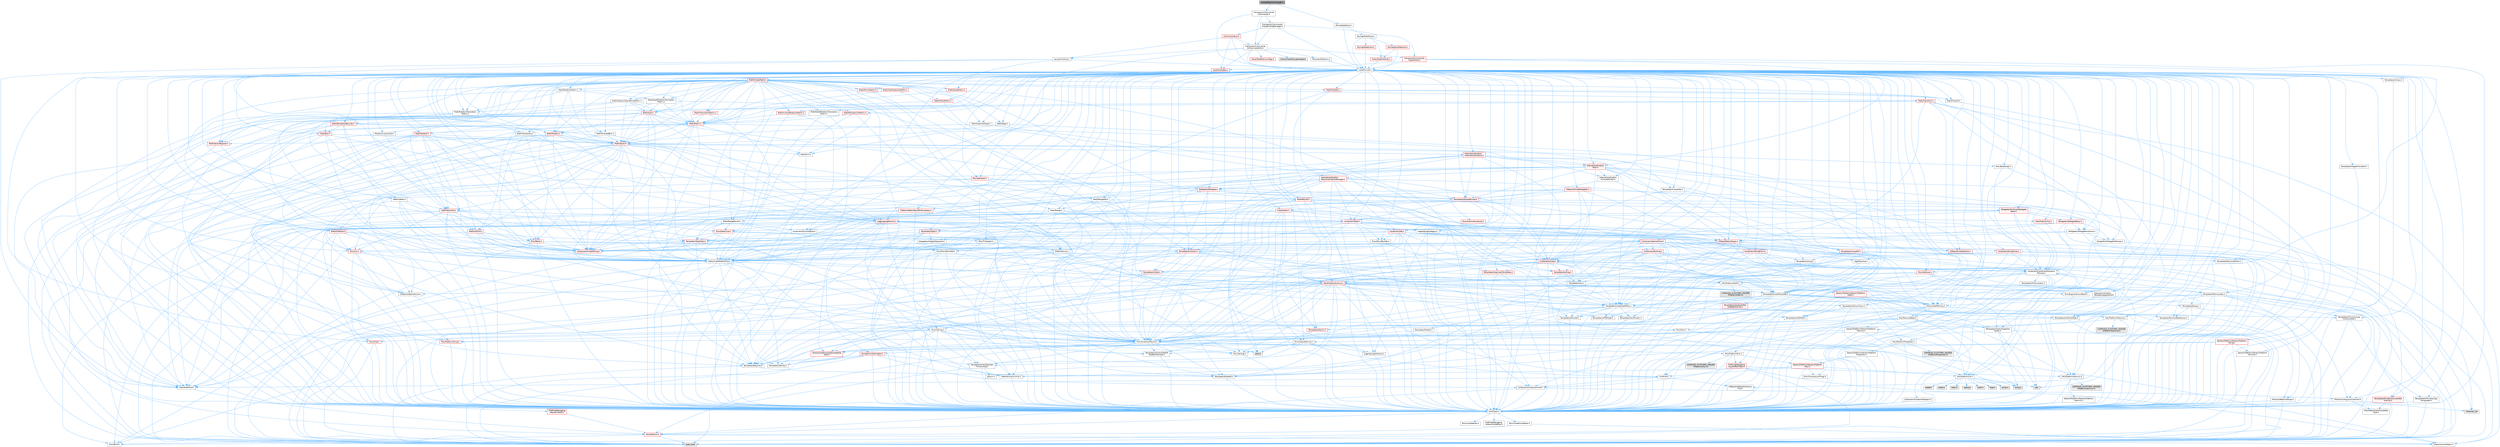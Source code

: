 digraph "CacheEditorCommands.h"
{
 // INTERACTIVE_SVG=YES
 // LATEX_PDF_SIZE
  bgcolor="transparent";
  edge [fontname=Helvetica,fontsize=10,labelfontname=Helvetica,labelfontsize=10];
  node [fontname=Helvetica,fontsize=10,shape=box,height=0.2,width=0.4];
  Node1 [id="Node000001",label="CacheEditorCommands.h",height=0.2,width=0.4,color="gray40", fillcolor="grey60", style="filled", fontcolor="black",tooltip=" "];
  Node1 -> Node2 [id="edge1_Node000001_Node000002",color="steelblue1",style="solid",tooltip=" "];
  Node2 [id="Node000002",label="Styling/AppStyle.h",height=0.2,width=0.4,color="grey40", fillcolor="white", style="filled",URL="$d4/dba/AppStyle_8h.html",tooltip=" "];
  Node2 -> Node3 [id="edge2_Node000002_Node000003",color="steelblue1",style="solid",tooltip=" "];
  Node3 [id="Node000003",label="CoreMinimal.h",height=0.2,width=0.4,color="grey40", fillcolor="white", style="filled",URL="$d7/d67/CoreMinimal_8h.html",tooltip=" "];
  Node3 -> Node4 [id="edge3_Node000003_Node000004",color="steelblue1",style="solid",tooltip=" "];
  Node4 [id="Node000004",label="CoreTypes.h",height=0.2,width=0.4,color="grey40", fillcolor="white", style="filled",URL="$dc/dec/CoreTypes_8h.html",tooltip=" "];
  Node4 -> Node5 [id="edge4_Node000004_Node000005",color="steelblue1",style="solid",tooltip=" "];
  Node5 [id="Node000005",label="HAL/Platform.h",height=0.2,width=0.4,color="red", fillcolor="#FFF0F0", style="filled",URL="$d9/dd0/Platform_8h.html",tooltip=" "];
  Node5 -> Node6 [id="edge5_Node000005_Node000006",color="steelblue1",style="solid",tooltip=" "];
  Node6 [id="Node000006",label="Misc/Build.h",height=0.2,width=0.4,color="grey40", fillcolor="white", style="filled",URL="$d3/dbb/Build_8h.html",tooltip=" "];
  Node5 -> Node8 [id="edge6_Node000005_Node000008",color="steelblue1",style="solid",tooltip=" "];
  Node8 [id="Node000008",label="type_traits",height=0.2,width=0.4,color="grey60", fillcolor="#E0E0E0", style="filled",tooltip=" "];
  Node5 -> Node9 [id="edge7_Node000005_Node000009",color="steelblue1",style="solid",tooltip=" "];
  Node9 [id="Node000009",label="PreprocessorHelpers.h",height=0.2,width=0.4,color="grey40", fillcolor="white", style="filled",URL="$db/ddb/PreprocessorHelpers_8h.html",tooltip=" "];
  Node4 -> Node15 [id="edge8_Node000004_Node000015",color="steelblue1",style="solid",tooltip=" "];
  Node15 [id="Node000015",label="ProfilingDebugging\l/UMemoryDefines.h",height=0.2,width=0.4,color="grey40", fillcolor="white", style="filled",URL="$d2/da2/UMemoryDefines_8h.html",tooltip=" "];
  Node4 -> Node16 [id="edge9_Node000004_Node000016",color="steelblue1",style="solid",tooltip=" "];
  Node16 [id="Node000016",label="Misc/CoreMiscDefines.h",height=0.2,width=0.4,color="grey40", fillcolor="white", style="filled",URL="$da/d38/CoreMiscDefines_8h.html",tooltip=" "];
  Node16 -> Node5 [id="edge10_Node000016_Node000005",color="steelblue1",style="solid",tooltip=" "];
  Node16 -> Node9 [id="edge11_Node000016_Node000009",color="steelblue1",style="solid",tooltip=" "];
  Node4 -> Node17 [id="edge12_Node000004_Node000017",color="steelblue1",style="solid",tooltip=" "];
  Node17 [id="Node000017",label="Misc/CoreDefines.h",height=0.2,width=0.4,color="grey40", fillcolor="white", style="filled",URL="$d3/dd2/CoreDefines_8h.html",tooltip=" "];
  Node3 -> Node18 [id="edge13_Node000003_Node000018",color="steelblue1",style="solid",tooltip=" "];
  Node18 [id="Node000018",label="CoreFwd.h",height=0.2,width=0.4,color="grey40", fillcolor="white", style="filled",URL="$d1/d1e/CoreFwd_8h.html",tooltip=" "];
  Node18 -> Node4 [id="edge14_Node000018_Node000004",color="steelblue1",style="solid",tooltip=" "];
  Node18 -> Node19 [id="edge15_Node000018_Node000019",color="steelblue1",style="solid",tooltip=" "];
  Node19 [id="Node000019",label="Containers/ContainersFwd.h",height=0.2,width=0.4,color="grey40", fillcolor="white", style="filled",URL="$d4/d0a/ContainersFwd_8h.html",tooltip=" "];
  Node19 -> Node5 [id="edge16_Node000019_Node000005",color="steelblue1",style="solid",tooltip=" "];
  Node19 -> Node4 [id="edge17_Node000019_Node000004",color="steelblue1",style="solid",tooltip=" "];
  Node19 -> Node20 [id="edge18_Node000019_Node000020",color="steelblue1",style="solid",tooltip=" "];
  Node20 [id="Node000020",label="Traits/IsContiguousContainer.h",height=0.2,width=0.4,color="grey40", fillcolor="white", style="filled",URL="$d5/d3c/IsContiguousContainer_8h.html",tooltip=" "];
  Node20 -> Node4 [id="edge19_Node000020_Node000004",color="steelblue1",style="solid",tooltip=" "];
  Node20 -> Node21 [id="edge20_Node000020_Node000021",color="steelblue1",style="solid",tooltip=" "];
  Node21 [id="Node000021",label="Misc/StaticAssertComplete\lType.h",height=0.2,width=0.4,color="grey40", fillcolor="white", style="filled",URL="$d5/d4e/StaticAssertCompleteType_8h.html",tooltip=" "];
  Node20 -> Node22 [id="edge21_Node000020_Node000022",color="steelblue1",style="solid",tooltip=" "];
  Node22 [id="Node000022",label="initializer_list",height=0.2,width=0.4,color="grey60", fillcolor="#E0E0E0", style="filled",tooltip=" "];
  Node18 -> Node23 [id="edge22_Node000018_Node000023",color="steelblue1",style="solid",tooltip=" "];
  Node23 [id="Node000023",label="Math/MathFwd.h",height=0.2,width=0.4,color="grey40", fillcolor="white", style="filled",URL="$d2/d10/MathFwd_8h.html",tooltip=" "];
  Node23 -> Node5 [id="edge23_Node000023_Node000005",color="steelblue1",style="solid",tooltip=" "];
  Node18 -> Node24 [id="edge24_Node000018_Node000024",color="steelblue1",style="solid",tooltip=" "];
  Node24 [id="Node000024",label="UObject/UObjectHierarchy\lFwd.h",height=0.2,width=0.4,color="grey40", fillcolor="white", style="filled",URL="$d3/d13/UObjectHierarchyFwd_8h.html",tooltip=" "];
  Node3 -> Node24 [id="edge25_Node000003_Node000024",color="steelblue1",style="solid",tooltip=" "];
  Node3 -> Node19 [id="edge26_Node000003_Node000019",color="steelblue1",style="solid",tooltip=" "];
  Node3 -> Node25 [id="edge27_Node000003_Node000025",color="steelblue1",style="solid",tooltip=" "];
  Node25 [id="Node000025",label="Misc/VarArgs.h",height=0.2,width=0.4,color="grey40", fillcolor="white", style="filled",URL="$d5/d6f/VarArgs_8h.html",tooltip=" "];
  Node25 -> Node4 [id="edge28_Node000025_Node000004",color="steelblue1",style="solid",tooltip=" "];
  Node3 -> Node26 [id="edge29_Node000003_Node000026",color="steelblue1",style="solid",tooltip=" "];
  Node26 [id="Node000026",label="Logging/LogVerbosity.h",height=0.2,width=0.4,color="grey40", fillcolor="white", style="filled",URL="$d2/d8f/LogVerbosity_8h.html",tooltip=" "];
  Node26 -> Node4 [id="edge30_Node000026_Node000004",color="steelblue1",style="solid",tooltip=" "];
  Node3 -> Node27 [id="edge31_Node000003_Node000027",color="steelblue1",style="solid",tooltip=" "];
  Node27 [id="Node000027",label="Misc/OutputDevice.h",height=0.2,width=0.4,color="grey40", fillcolor="white", style="filled",URL="$d7/d32/OutputDevice_8h.html",tooltip=" "];
  Node27 -> Node18 [id="edge32_Node000027_Node000018",color="steelblue1",style="solid",tooltip=" "];
  Node27 -> Node4 [id="edge33_Node000027_Node000004",color="steelblue1",style="solid",tooltip=" "];
  Node27 -> Node26 [id="edge34_Node000027_Node000026",color="steelblue1",style="solid",tooltip=" "];
  Node27 -> Node25 [id="edge35_Node000027_Node000025",color="steelblue1",style="solid",tooltip=" "];
  Node27 -> Node28 [id="edge36_Node000027_Node000028",color="steelblue1",style="solid",tooltip=" "];
  Node28 [id="Node000028",label="Templates/IsArrayOrRefOf\lTypeByPredicate.h",height=0.2,width=0.4,color="grey40", fillcolor="white", style="filled",URL="$d6/da1/IsArrayOrRefOfTypeByPredicate_8h.html",tooltip=" "];
  Node28 -> Node4 [id="edge37_Node000028_Node000004",color="steelblue1",style="solid",tooltip=" "];
  Node27 -> Node29 [id="edge38_Node000027_Node000029",color="steelblue1",style="solid",tooltip=" "];
  Node29 [id="Node000029",label="Templates/IsValidVariadic\lFunctionArg.h",height=0.2,width=0.4,color="grey40", fillcolor="white", style="filled",URL="$d0/dc8/IsValidVariadicFunctionArg_8h.html",tooltip=" "];
  Node29 -> Node4 [id="edge39_Node000029_Node000004",color="steelblue1",style="solid",tooltip=" "];
  Node29 -> Node30 [id="edge40_Node000029_Node000030",color="steelblue1",style="solid",tooltip=" "];
  Node30 [id="Node000030",label="IsEnum.h",height=0.2,width=0.4,color="grey40", fillcolor="white", style="filled",URL="$d4/de5/IsEnum_8h.html",tooltip=" "];
  Node29 -> Node8 [id="edge41_Node000029_Node000008",color="steelblue1",style="solid",tooltip=" "];
  Node27 -> Node31 [id="edge42_Node000027_Node000031",color="steelblue1",style="solid",tooltip=" "];
  Node31 [id="Node000031",label="Traits/IsCharEncodingCompatible\lWith.h",height=0.2,width=0.4,color="red", fillcolor="#FFF0F0", style="filled",URL="$df/dd1/IsCharEncodingCompatibleWith_8h.html",tooltip=" "];
  Node31 -> Node8 [id="edge43_Node000031_Node000008",color="steelblue1",style="solid",tooltip=" "];
  Node3 -> Node33 [id="edge44_Node000003_Node000033",color="steelblue1",style="solid",tooltip=" "];
  Node33 [id="Node000033",label="HAL/PlatformCrt.h",height=0.2,width=0.4,color="grey40", fillcolor="white", style="filled",URL="$d8/d75/PlatformCrt_8h.html",tooltip=" "];
  Node33 -> Node34 [id="edge45_Node000033_Node000034",color="steelblue1",style="solid",tooltip=" "];
  Node34 [id="Node000034",label="new",height=0.2,width=0.4,color="grey60", fillcolor="#E0E0E0", style="filled",tooltip=" "];
  Node33 -> Node35 [id="edge46_Node000033_Node000035",color="steelblue1",style="solid",tooltip=" "];
  Node35 [id="Node000035",label="wchar.h",height=0.2,width=0.4,color="grey60", fillcolor="#E0E0E0", style="filled",tooltip=" "];
  Node33 -> Node36 [id="edge47_Node000033_Node000036",color="steelblue1",style="solid",tooltip=" "];
  Node36 [id="Node000036",label="stddef.h",height=0.2,width=0.4,color="grey60", fillcolor="#E0E0E0", style="filled",tooltip=" "];
  Node33 -> Node37 [id="edge48_Node000033_Node000037",color="steelblue1",style="solid",tooltip=" "];
  Node37 [id="Node000037",label="stdlib.h",height=0.2,width=0.4,color="grey60", fillcolor="#E0E0E0", style="filled",tooltip=" "];
  Node33 -> Node38 [id="edge49_Node000033_Node000038",color="steelblue1",style="solid",tooltip=" "];
  Node38 [id="Node000038",label="stdio.h",height=0.2,width=0.4,color="grey60", fillcolor="#E0E0E0", style="filled",tooltip=" "];
  Node33 -> Node39 [id="edge50_Node000033_Node000039",color="steelblue1",style="solid",tooltip=" "];
  Node39 [id="Node000039",label="stdarg.h",height=0.2,width=0.4,color="grey60", fillcolor="#E0E0E0", style="filled",tooltip=" "];
  Node33 -> Node40 [id="edge51_Node000033_Node000040",color="steelblue1",style="solid",tooltip=" "];
  Node40 [id="Node000040",label="math.h",height=0.2,width=0.4,color="grey60", fillcolor="#E0E0E0", style="filled",tooltip=" "];
  Node33 -> Node41 [id="edge52_Node000033_Node000041",color="steelblue1",style="solid",tooltip=" "];
  Node41 [id="Node000041",label="float.h",height=0.2,width=0.4,color="grey60", fillcolor="#E0E0E0", style="filled",tooltip=" "];
  Node33 -> Node42 [id="edge53_Node000033_Node000042",color="steelblue1",style="solid",tooltip=" "];
  Node42 [id="Node000042",label="string.h",height=0.2,width=0.4,color="grey60", fillcolor="#E0E0E0", style="filled",tooltip=" "];
  Node3 -> Node43 [id="edge54_Node000003_Node000043",color="steelblue1",style="solid",tooltip=" "];
  Node43 [id="Node000043",label="HAL/PlatformMisc.h",height=0.2,width=0.4,color="grey40", fillcolor="white", style="filled",URL="$d0/df5/PlatformMisc_8h.html",tooltip=" "];
  Node43 -> Node4 [id="edge55_Node000043_Node000004",color="steelblue1",style="solid",tooltip=" "];
  Node43 -> Node44 [id="edge56_Node000043_Node000044",color="steelblue1",style="solid",tooltip=" "];
  Node44 [id="Node000044",label="GenericPlatform/GenericPlatform\lMisc.h",height=0.2,width=0.4,color="red", fillcolor="#FFF0F0", style="filled",URL="$db/d9a/GenericPlatformMisc_8h.html",tooltip=" "];
  Node44 -> Node18 [id="edge57_Node000044_Node000018",color="steelblue1",style="solid",tooltip=" "];
  Node44 -> Node4 [id="edge58_Node000044_Node000004",color="steelblue1",style="solid",tooltip=" "];
  Node44 -> Node33 [id="edge59_Node000044_Node000033",color="steelblue1",style="solid",tooltip=" "];
  Node44 -> Node48 [id="edge60_Node000044_Node000048",color="steelblue1",style="solid",tooltip=" "];
  Node48 [id="Node000048",label="Math/NumericLimits.h",height=0.2,width=0.4,color="grey40", fillcolor="white", style="filled",URL="$df/d1b/NumericLimits_8h.html",tooltip=" "];
  Node48 -> Node4 [id="edge61_Node000048_Node000004",color="steelblue1",style="solid",tooltip=" "];
  Node44 -> Node49 [id="edge62_Node000044_Node000049",color="steelblue1",style="solid",tooltip=" "];
  Node49 [id="Node000049",label="Misc/CompressionFlags.h",height=0.2,width=0.4,color="grey40", fillcolor="white", style="filled",URL="$d9/d76/CompressionFlags_8h.html",tooltip=" "];
  Node43 -> Node53 [id="edge63_Node000043_Node000053",color="steelblue1",style="solid",tooltip=" "];
  Node53 [id="Node000053",label="COMPILED_PLATFORM_HEADER\l(PlatformMisc.h)",height=0.2,width=0.4,color="grey60", fillcolor="#E0E0E0", style="filled",tooltip=" "];
  Node43 -> Node54 [id="edge64_Node000043_Node000054",color="steelblue1",style="solid",tooltip=" "];
  Node54 [id="Node000054",label="ProfilingDebugging\l/CpuProfilerTrace.h",height=0.2,width=0.4,color="red", fillcolor="#FFF0F0", style="filled",URL="$da/dcb/CpuProfilerTrace_8h.html",tooltip=" "];
  Node54 -> Node4 [id="edge65_Node000054_Node000004",color="steelblue1",style="solid",tooltip=" "];
  Node54 -> Node19 [id="edge66_Node000054_Node000019",color="steelblue1",style="solid",tooltip=" "];
  Node54 -> Node55 [id="edge67_Node000054_Node000055",color="steelblue1",style="solid",tooltip=" "];
  Node55 [id="Node000055",label="HAL/PlatformAtomics.h",height=0.2,width=0.4,color="grey40", fillcolor="white", style="filled",URL="$d3/d36/PlatformAtomics_8h.html",tooltip=" "];
  Node55 -> Node4 [id="edge68_Node000055_Node000004",color="steelblue1",style="solid",tooltip=" "];
  Node55 -> Node56 [id="edge69_Node000055_Node000056",color="steelblue1",style="solid",tooltip=" "];
  Node56 [id="Node000056",label="GenericPlatform/GenericPlatform\lAtomics.h",height=0.2,width=0.4,color="grey40", fillcolor="white", style="filled",URL="$da/d72/GenericPlatformAtomics_8h.html",tooltip=" "];
  Node56 -> Node4 [id="edge70_Node000056_Node000004",color="steelblue1",style="solid",tooltip=" "];
  Node55 -> Node57 [id="edge71_Node000055_Node000057",color="steelblue1",style="solid",tooltip=" "];
  Node57 [id="Node000057",label="COMPILED_PLATFORM_HEADER\l(PlatformAtomics.h)",height=0.2,width=0.4,color="grey60", fillcolor="#E0E0E0", style="filled",tooltip=" "];
  Node54 -> Node9 [id="edge72_Node000054_Node000009",color="steelblue1",style="solid",tooltip=" "];
  Node54 -> Node6 [id="edge73_Node000054_Node000006",color="steelblue1",style="solid",tooltip=" "];
  Node3 -> Node62 [id="edge74_Node000003_Node000062",color="steelblue1",style="solid",tooltip=" "];
  Node62 [id="Node000062",label="Misc/AssertionMacros.h",height=0.2,width=0.4,color="grey40", fillcolor="white", style="filled",URL="$d0/dfa/AssertionMacros_8h.html",tooltip=" "];
  Node62 -> Node4 [id="edge75_Node000062_Node000004",color="steelblue1",style="solid",tooltip=" "];
  Node62 -> Node5 [id="edge76_Node000062_Node000005",color="steelblue1",style="solid",tooltip=" "];
  Node62 -> Node43 [id="edge77_Node000062_Node000043",color="steelblue1",style="solid",tooltip=" "];
  Node62 -> Node9 [id="edge78_Node000062_Node000009",color="steelblue1",style="solid",tooltip=" "];
  Node62 -> Node63 [id="edge79_Node000062_Node000063",color="steelblue1",style="solid",tooltip=" "];
  Node63 [id="Node000063",label="Templates/EnableIf.h",height=0.2,width=0.4,color="grey40", fillcolor="white", style="filled",URL="$d7/d60/EnableIf_8h.html",tooltip=" "];
  Node63 -> Node4 [id="edge80_Node000063_Node000004",color="steelblue1",style="solid",tooltip=" "];
  Node62 -> Node28 [id="edge81_Node000062_Node000028",color="steelblue1",style="solid",tooltip=" "];
  Node62 -> Node29 [id="edge82_Node000062_Node000029",color="steelblue1",style="solid",tooltip=" "];
  Node62 -> Node31 [id="edge83_Node000062_Node000031",color="steelblue1",style="solid",tooltip=" "];
  Node62 -> Node25 [id="edge84_Node000062_Node000025",color="steelblue1",style="solid",tooltip=" "];
  Node62 -> Node64 [id="edge85_Node000062_Node000064",color="steelblue1",style="solid",tooltip=" "];
  Node64 [id="Node000064",label="String/FormatStringSan.h",height=0.2,width=0.4,color="red", fillcolor="#FFF0F0", style="filled",URL="$d3/d8b/FormatStringSan_8h.html",tooltip=" "];
  Node64 -> Node8 [id="edge86_Node000064_Node000008",color="steelblue1",style="solid",tooltip=" "];
  Node64 -> Node4 [id="edge87_Node000064_Node000004",color="steelblue1",style="solid",tooltip=" "];
  Node64 -> Node65 [id="edge88_Node000064_Node000065",color="steelblue1",style="solid",tooltip=" "];
  Node65 [id="Node000065",label="Templates/Requires.h",height=0.2,width=0.4,color="grey40", fillcolor="white", style="filled",URL="$dc/d96/Requires_8h.html",tooltip=" "];
  Node65 -> Node63 [id="edge89_Node000065_Node000063",color="steelblue1",style="solid",tooltip=" "];
  Node65 -> Node8 [id="edge90_Node000065_Node000008",color="steelblue1",style="solid",tooltip=" "];
  Node64 -> Node66 [id="edge91_Node000064_Node000066",color="steelblue1",style="solid",tooltip=" "];
  Node66 [id="Node000066",label="Templates/Identity.h",height=0.2,width=0.4,color="grey40", fillcolor="white", style="filled",URL="$d0/dd5/Identity_8h.html",tooltip=" "];
  Node64 -> Node29 [id="edge92_Node000064_Node000029",color="steelblue1",style="solid",tooltip=" "];
  Node64 -> Node19 [id="edge93_Node000064_Node000019",color="steelblue1",style="solid",tooltip=" "];
  Node62 -> Node70 [id="edge94_Node000062_Node000070",color="steelblue1",style="solid",tooltip=" "];
  Node70 [id="Node000070",label="atomic",height=0.2,width=0.4,color="grey60", fillcolor="#E0E0E0", style="filled",tooltip=" "];
  Node3 -> Node71 [id="edge95_Node000003_Node000071",color="steelblue1",style="solid",tooltip=" "];
  Node71 [id="Node000071",label="Templates/IsPointer.h",height=0.2,width=0.4,color="grey40", fillcolor="white", style="filled",URL="$d7/d05/IsPointer_8h.html",tooltip=" "];
  Node71 -> Node4 [id="edge96_Node000071_Node000004",color="steelblue1",style="solid",tooltip=" "];
  Node3 -> Node72 [id="edge97_Node000003_Node000072",color="steelblue1",style="solid",tooltip=" "];
  Node72 [id="Node000072",label="HAL/PlatformMemory.h",height=0.2,width=0.4,color="grey40", fillcolor="white", style="filled",URL="$de/d68/PlatformMemory_8h.html",tooltip=" "];
  Node72 -> Node4 [id="edge98_Node000072_Node000004",color="steelblue1",style="solid",tooltip=" "];
  Node72 -> Node73 [id="edge99_Node000072_Node000073",color="steelblue1",style="solid",tooltip=" "];
  Node73 [id="Node000073",label="GenericPlatform/GenericPlatform\lMemory.h",height=0.2,width=0.4,color="grey40", fillcolor="white", style="filled",URL="$dd/d22/GenericPlatformMemory_8h.html",tooltip=" "];
  Node73 -> Node18 [id="edge100_Node000073_Node000018",color="steelblue1",style="solid",tooltip=" "];
  Node73 -> Node4 [id="edge101_Node000073_Node000004",color="steelblue1",style="solid",tooltip=" "];
  Node73 -> Node74 [id="edge102_Node000073_Node000074",color="steelblue1",style="solid",tooltip=" "];
  Node74 [id="Node000074",label="HAL/PlatformString.h",height=0.2,width=0.4,color="red", fillcolor="#FFF0F0", style="filled",URL="$db/db5/PlatformString_8h.html",tooltip=" "];
  Node74 -> Node4 [id="edge103_Node000074_Node000004",color="steelblue1",style="solid",tooltip=" "];
  Node73 -> Node42 [id="edge104_Node000073_Node000042",color="steelblue1",style="solid",tooltip=" "];
  Node73 -> Node35 [id="edge105_Node000073_Node000035",color="steelblue1",style="solid",tooltip=" "];
  Node72 -> Node76 [id="edge106_Node000072_Node000076",color="steelblue1",style="solid",tooltip=" "];
  Node76 [id="Node000076",label="COMPILED_PLATFORM_HEADER\l(PlatformMemory.h)",height=0.2,width=0.4,color="grey60", fillcolor="#E0E0E0", style="filled",tooltip=" "];
  Node3 -> Node55 [id="edge107_Node000003_Node000055",color="steelblue1",style="solid",tooltip=" "];
  Node3 -> Node77 [id="edge108_Node000003_Node000077",color="steelblue1",style="solid",tooltip=" "];
  Node77 [id="Node000077",label="Misc/Exec.h",height=0.2,width=0.4,color="grey40", fillcolor="white", style="filled",URL="$de/ddb/Exec_8h.html",tooltip=" "];
  Node77 -> Node4 [id="edge109_Node000077_Node000004",color="steelblue1",style="solid",tooltip=" "];
  Node77 -> Node62 [id="edge110_Node000077_Node000062",color="steelblue1",style="solid",tooltip=" "];
  Node3 -> Node78 [id="edge111_Node000003_Node000078",color="steelblue1",style="solid",tooltip=" "];
  Node78 [id="Node000078",label="HAL/MemoryBase.h",height=0.2,width=0.4,color="grey40", fillcolor="white", style="filled",URL="$d6/d9f/MemoryBase_8h.html",tooltip=" "];
  Node78 -> Node4 [id="edge112_Node000078_Node000004",color="steelblue1",style="solid",tooltip=" "];
  Node78 -> Node55 [id="edge113_Node000078_Node000055",color="steelblue1",style="solid",tooltip=" "];
  Node78 -> Node33 [id="edge114_Node000078_Node000033",color="steelblue1",style="solid",tooltip=" "];
  Node78 -> Node77 [id="edge115_Node000078_Node000077",color="steelblue1",style="solid",tooltip=" "];
  Node78 -> Node27 [id="edge116_Node000078_Node000027",color="steelblue1",style="solid",tooltip=" "];
  Node78 -> Node79 [id="edge117_Node000078_Node000079",color="steelblue1",style="solid",tooltip=" "];
  Node79 [id="Node000079",label="Templates/Atomic.h",height=0.2,width=0.4,color="red", fillcolor="#FFF0F0", style="filled",URL="$d3/d91/Atomic_8h.html",tooltip=" "];
  Node79 -> Node70 [id="edge118_Node000079_Node000070",color="steelblue1",style="solid",tooltip=" "];
  Node3 -> Node88 [id="edge119_Node000003_Node000088",color="steelblue1",style="solid",tooltip=" "];
  Node88 [id="Node000088",label="HAL/UnrealMemory.h",height=0.2,width=0.4,color="grey40", fillcolor="white", style="filled",URL="$d9/d96/UnrealMemory_8h.html",tooltip=" "];
  Node88 -> Node4 [id="edge120_Node000088_Node000004",color="steelblue1",style="solid",tooltip=" "];
  Node88 -> Node73 [id="edge121_Node000088_Node000073",color="steelblue1",style="solid",tooltip=" "];
  Node88 -> Node78 [id="edge122_Node000088_Node000078",color="steelblue1",style="solid",tooltip=" "];
  Node88 -> Node72 [id="edge123_Node000088_Node000072",color="steelblue1",style="solid",tooltip=" "];
  Node88 -> Node89 [id="edge124_Node000088_Node000089",color="steelblue1",style="solid",tooltip=" "];
  Node89 [id="Node000089",label="ProfilingDebugging\l/MemoryTrace.h",height=0.2,width=0.4,color="red", fillcolor="#FFF0F0", style="filled",URL="$da/dd7/MemoryTrace_8h.html",tooltip=" "];
  Node89 -> Node5 [id="edge125_Node000089_Node000005",color="steelblue1",style="solid",tooltip=" "];
  Node88 -> Node71 [id="edge126_Node000088_Node000071",color="steelblue1",style="solid",tooltip=" "];
  Node3 -> Node90 [id="edge127_Node000003_Node000090",color="steelblue1",style="solid",tooltip=" "];
  Node90 [id="Node000090",label="Templates/IsArithmetic.h",height=0.2,width=0.4,color="grey40", fillcolor="white", style="filled",URL="$d2/d5d/IsArithmetic_8h.html",tooltip=" "];
  Node90 -> Node4 [id="edge128_Node000090_Node000004",color="steelblue1",style="solid",tooltip=" "];
  Node3 -> Node84 [id="edge129_Node000003_Node000084",color="steelblue1",style="solid",tooltip=" "];
  Node84 [id="Node000084",label="Templates/AndOrNot.h",height=0.2,width=0.4,color="grey40", fillcolor="white", style="filled",URL="$db/d0a/AndOrNot_8h.html",tooltip=" "];
  Node84 -> Node4 [id="edge130_Node000084_Node000004",color="steelblue1",style="solid",tooltip=" "];
  Node3 -> Node91 [id="edge131_Node000003_Node000091",color="steelblue1",style="solid",tooltip=" "];
  Node91 [id="Node000091",label="Templates/IsPODType.h",height=0.2,width=0.4,color="grey40", fillcolor="white", style="filled",URL="$d7/db1/IsPODType_8h.html",tooltip=" "];
  Node91 -> Node4 [id="edge132_Node000091_Node000004",color="steelblue1",style="solid",tooltip=" "];
  Node3 -> Node92 [id="edge133_Node000003_Node000092",color="steelblue1",style="solid",tooltip=" "];
  Node92 [id="Node000092",label="Templates/IsUECoreType.h",height=0.2,width=0.4,color="grey40", fillcolor="white", style="filled",URL="$d1/db8/IsUECoreType_8h.html",tooltip=" "];
  Node92 -> Node4 [id="edge134_Node000092_Node000004",color="steelblue1",style="solid",tooltip=" "];
  Node92 -> Node8 [id="edge135_Node000092_Node000008",color="steelblue1",style="solid",tooltip=" "];
  Node3 -> Node85 [id="edge136_Node000003_Node000085",color="steelblue1",style="solid",tooltip=" "];
  Node85 [id="Node000085",label="Templates/IsTriviallyCopy\lConstructible.h",height=0.2,width=0.4,color="grey40", fillcolor="white", style="filled",URL="$d3/d78/IsTriviallyCopyConstructible_8h.html",tooltip=" "];
  Node85 -> Node4 [id="edge137_Node000085_Node000004",color="steelblue1",style="solid",tooltip=" "];
  Node85 -> Node8 [id="edge138_Node000085_Node000008",color="steelblue1",style="solid",tooltip=" "];
  Node3 -> Node93 [id="edge139_Node000003_Node000093",color="steelblue1",style="solid",tooltip=" "];
  Node93 [id="Node000093",label="Templates/UnrealTypeTraits.h",height=0.2,width=0.4,color="grey40", fillcolor="white", style="filled",URL="$d2/d2d/UnrealTypeTraits_8h.html",tooltip=" "];
  Node93 -> Node4 [id="edge140_Node000093_Node000004",color="steelblue1",style="solid",tooltip=" "];
  Node93 -> Node71 [id="edge141_Node000093_Node000071",color="steelblue1",style="solid",tooltip=" "];
  Node93 -> Node62 [id="edge142_Node000093_Node000062",color="steelblue1",style="solid",tooltip=" "];
  Node93 -> Node84 [id="edge143_Node000093_Node000084",color="steelblue1",style="solid",tooltip=" "];
  Node93 -> Node63 [id="edge144_Node000093_Node000063",color="steelblue1",style="solid",tooltip=" "];
  Node93 -> Node90 [id="edge145_Node000093_Node000090",color="steelblue1",style="solid",tooltip=" "];
  Node93 -> Node30 [id="edge146_Node000093_Node000030",color="steelblue1",style="solid",tooltip=" "];
  Node93 -> Node94 [id="edge147_Node000093_Node000094",color="steelblue1",style="solid",tooltip=" "];
  Node94 [id="Node000094",label="Templates/Models.h",height=0.2,width=0.4,color="grey40", fillcolor="white", style="filled",URL="$d3/d0c/Models_8h.html",tooltip=" "];
  Node94 -> Node66 [id="edge148_Node000094_Node000066",color="steelblue1",style="solid",tooltip=" "];
  Node93 -> Node91 [id="edge149_Node000093_Node000091",color="steelblue1",style="solid",tooltip=" "];
  Node93 -> Node92 [id="edge150_Node000093_Node000092",color="steelblue1",style="solid",tooltip=" "];
  Node93 -> Node85 [id="edge151_Node000093_Node000085",color="steelblue1",style="solid",tooltip=" "];
  Node3 -> Node63 [id="edge152_Node000003_Node000063",color="steelblue1",style="solid",tooltip=" "];
  Node3 -> Node95 [id="edge153_Node000003_Node000095",color="steelblue1",style="solid",tooltip=" "];
  Node95 [id="Node000095",label="Templates/RemoveReference.h",height=0.2,width=0.4,color="grey40", fillcolor="white", style="filled",URL="$da/dbe/RemoveReference_8h.html",tooltip=" "];
  Node95 -> Node4 [id="edge154_Node000095_Node000004",color="steelblue1",style="solid",tooltip=" "];
  Node3 -> Node96 [id="edge155_Node000003_Node000096",color="steelblue1",style="solid",tooltip=" "];
  Node96 [id="Node000096",label="Templates/IntegralConstant.h",height=0.2,width=0.4,color="grey40", fillcolor="white", style="filled",URL="$db/d1b/IntegralConstant_8h.html",tooltip=" "];
  Node96 -> Node4 [id="edge156_Node000096_Node000004",color="steelblue1",style="solid",tooltip=" "];
  Node3 -> Node97 [id="edge157_Node000003_Node000097",color="steelblue1",style="solid",tooltip=" "];
  Node97 [id="Node000097",label="Templates/IsClass.h",height=0.2,width=0.4,color="grey40", fillcolor="white", style="filled",URL="$db/dcb/IsClass_8h.html",tooltip=" "];
  Node97 -> Node4 [id="edge158_Node000097_Node000004",color="steelblue1",style="solid",tooltip=" "];
  Node3 -> Node98 [id="edge159_Node000003_Node000098",color="steelblue1",style="solid",tooltip=" "];
  Node98 [id="Node000098",label="Templates/TypeCompatible\lBytes.h",height=0.2,width=0.4,color="grey40", fillcolor="white", style="filled",URL="$df/d0a/TypeCompatibleBytes_8h.html",tooltip=" "];
  Node98 -> Node4 [id="edge160_Node000098_Node000004",color="steelblue1",style="solid",tooltip=" "];
  Node98 -> Node42 [id="edge161_Node000098_Node000042",color="steelblue1",style="solid",tooltip=" "];
  Node98 -> Node34 [id="edge162_Node000098_Node000034",color="steelblue1",style="solid",tooltip=" "];
  Node98 -> Node8 [id="edge163_Node000098_Node000008",color="steelblue1",style="solid",tooltip=" "];
  Node3 -> Node20 [id="edge164_Node000003_Node000020",color="steelblue1",style="solid",tooltip=" "];
  Node3 -> Node99 [id="edge165_Node000003_Node000099",color="steelblue1",style="solid",tooltip=" "];
  Node99 [id="Node000099",label="Templates/UnrealTemplate.h",height=0.2,width=0.4,color="grey40", fillcolor="white", style="filled",URL="$d4/d24/UnrealTemplate_8h.html",tooltip=" "];
  Node99 -> Node4 [id="edge166_Node000099_Node000004",color="steelblue1",style="solid",tooltip=" "];
  Node99 -> Node71 [id="edge167_Node000099_Node000071",color="steelblue1",style="solid",tooltip=" "];
  Node99 -> Node88 [id="edge168_Node000099_Node000088",color="steelblue1",style="solid",tooltip=" "];
  Node99 -> Node100 [id="edge169_Node000099_Node000100",color="steelblue1",style="solid",tooltip=" "];
  Node100 [id="Node000100",label="Templates/CopyQualifiers\lAndRefsFromTo.h",height=0.2,width=0.4,color="red", fillcolor="#FFF0F0", style="filled",URL="$d3/db3/CopyQualifiersAndRefsFromTo_8h.html",tooltip=" "];
  Node99 -> Node93 [id="edge170_Node000099_Node000093",color="steelblue1",style="solid",tooltip=" "];
  Node99 -> Node95 [id="edge171_Node000099_Node000095",color="steelblue1",style="solid",tooltip=" "];
  Node99 -> Node65 [id="edge172_Node000099_Node000065",color="steelblue1",style="solid",tooltip=" "];
  Node99 -> Node98 [id="edge173_Node000099_Node000098",color="steelblue1",style="solid",tooltip=" "];
  Node99 -> Node66 [id="edge174_Node000099_Node000066",color="steelblue1",style="solid",tooltip=" "];
  Node99 -> Node20 [id="edge175_Node000099_Node000020",color="steelblue1",style="solid",tooltip=" "];
  Node99 -> Node102 [id="edge176_Node000099_Node000102",color="steelblue1",style="solid",tooltip=" "];
  Node102 [id="Node000102",label="Traits/UseBitwiseSwap.h",height=0.2,width=0.4,color="grey40", fillcolor="white", style="filled",URL="$db/df3/UseBitwiseSwap_8h.html",tooltip=" "];
  Node102 -> Node4 [id="edge177_Node000102_Node000004",color="steelblue1",style="solid",tooltip=" "];
  Node102 -> Node8 [id="edge178_Node000102_Node000008",color="steelblue1",style="solid",tooltip=" "];
  Node99 -> Node8 [id="edge179_Node000099_Node000008",color="steelblue1",style="solid",tooltip=" "];
  Node3 -> Node48 [id="edge180_Node000003_Node000048",color="steelblue1",style="solid",tooltip=" "];
  Node3 -> Node103 [id="edge181_Node000003_Node000103",color="steelblue1",style="solid",tooltip=" "];
  Node103 [id="Node000103",label="HAL/PlatformMath.h",height=0.2,width=0.4,color="grey40", fillcolor="white", style="filled",URL="$dc/d53/PlatformMath_8h.html",tooltip=" "];
  Node103 -> Node4 [id="edge182_Node000103_Node000004",color="steelblue1",style="solid",tooltip=" "];
  Node103 -> Node104 [id="edge183_Node000103_Node000104",color="steelblue1",style="solid",tooltip=" "];
  Node104 [id="Node000104",label="GenericPlatform/GenericPlatform\lMath.h",height=0.2,width=0.4,color="red", fillcolor="#FFF0F0", style="filled",URL="$d5/d79/GenericPlatformMath_8h.html",tooltip=" "];
  Node104 -> Node4 [id="edge184_Node000104_Node000004",color="steelblue1",style="solid",tooltip=" "];
  Node104 -> Node19 [id="edge185_Node000104_Node000019",color="steelblue1",style="solid",tooltip=" "];
  Node104 -> Node33 [id="edge186_Node000104_Node000033",color="steelblue1",style="solid",tooltip=" "];
  Node104 -> Node84 [id="edge187_Node000104_Node000084",color="steelblue1",style="solid",tooltip=" "];
  Node104 -> Node105 [id="edge188_Node000104_Node000105",color="steelblue1",style="solid",tooltip=" "];
  Node105 [id="Node000105",label="Templates/Decay.h",height=0.2,width=0.4,color="grey40", fillcolor="white", style="filled",URL="$dd/d0f/Decay_8h.html",tooltip=" "];
  Node105 -> Node4 [id="edge189_Node000105_Node000004",color="steelblue1",style="solid",tooltip=" "];
  Node105 -> Node95 [id="edge190_Node000105_Node000095",color="steelblue1",style="solid",tooltip=" "];
  Node105 -> Node8 [id="edge191_Node000105_Node000008",color="steelblue1",style="solid",tooltip=" "];
  Node104 -> Node93 [id="edge192_Node000104_Node000093",color="steelblue1",style="solid",tooltip=" "];
  Node104 -> Node65 [id="edge193_Node000104_Node000065",color="steelblue1",style="solid",tooltip=" "];
  Node104 -> Node98 [id="edge194_Node000104_Node000098",color="steelblue1",style="solid",tooltip=" "];
  Node104 -> Node8 [id="edge195_Node000104_Node000008",color="steelblue1",style="solid",tooltip=" "];
  Node103 -> Node110 [id="edge196_Node000103_Node000110",color="steelblue1",style="solid",tooltip=" "];
  Node110 [id="Node000110",label="COMPILED_PLATFORM_HEADER\l(PlatformMath.h)",height=0.2,width=0.4,color="grey60", fillcolor="#E0E0E0", style="filled",tooltip=" "];
  Node3 -> Node86 [id="edge197_Node000003_Node000086",color="steelblue1",style="solid",tooltip=" "];
  Node86 [id="Node000086",label="Templates/IsTriviallyCopy\lAssignable.h",height=0.2,width=0.4,color="grey40", fillcolor="white", style="filled",URL="$d2/df2/IsTriviallyCopyAssignable_8h.html",tooltip=" "];
  Node86 -> Node4 [id="edge198_Node000086_Node000004",color="steelblue1",style="solid",tooltip=" "];
  Node86 -> Node8 [id="edge199_Node000086_Node000008",color="steelblue1",style="solid",tooltip=" "];
  Node3 -> Node111 [id="edge200_Node000003_Node000111",color="steelblue1",style="solid",tooltip=" "];
  Node111 [id="Node000111",label="Templates/MemoryOps.h",height=0.2,width=0.4,color="grey40", fillcolor="white", style="filled",URL="$db/dea/MemoryOps_8h.html",tooltip=" "];
  Node111 -> Node4 [id="edge201_Node000111_Node000004",color="steelblue1",style="solid",tooltip=" "];
  Node111 -> Node88 [id="edge202_Node000111_Node000088",color="steelblue1",style="solid",tooltip=" "];
  Node111 -> Node86 [id="edge203_Node000111_Node000086",color="steelblue1",style="solid",tooltip=" "];
  Node111 -> Node85 [id="edge204_Node000111_Node000085",color="steelblue1",style="solid",tooltip=" "];
  Node111 -> Node65 [id="edge205_Node000111_Node000065",color="steelblue1",style="solid",tooltip=" "];
  Node111 -> Node93 [id="edge206_Node000111_Node000093",color="steelblue1",style="solid",tooltip=" "];
  Node111 -> Node102 [id="edge207_Node000111_Node000102",color="steelblue1",style="solid",tooltip=" "];
  Node111 -> Node34 [id="edge208_Node000111_Node000034",color="steelblue1",style="solid",tooltip=" "];
  Node111 -> Node8 [id="edge209_Node000111_Node000008",color="steelblue1",style="solid",tooltip=" "];
  Node3 -> Node112 [id="edge210_Node000003_Node000112",color="steelblue1",style="solid",tooltip=" "];
  Node112 [id="Node000112",label="Containers/ContainerAllocation\lPolicies.h",height=0.2,width=0.4,color="grey40", fillcolor="white", style="filled",URL="$d7/dff/ContainerAllocationPolicies_8h.html",tooltip=" "];
  Node112 -> Node4 [id="edge211_Node000112_Node000004",color="steelblue1",style="solid",tooltip=" "];
  Node112 -> Node113 [id="edge212_Node000112_Node000113",color="steelblue1",style="solid",tooltip=" "];
  Node113 [id="Node000113",label="Containers/ContainerHelpers.h",height=0.2,width=0.4,color="grey40", fillcolor="white", style="filled",URL="$d7/d33/ContainerHelpers_8h.html",tooltip=" "];
  Node113 -> Node4 [id="edge213_Node000113_Node000004",color="steelblue1",style="solid",tooltip=" "];
  Node112 -> Node112 [id="edge214_Node000112_Node000112",color="steelblue1",style="solid",tooltip=" "];
  Node112 -> Node103 [id="edge215_Node000112_Node000103",color="steelblue1",style="solid",tooltip=" "];
  Node112 -> Node88 [id="edge216_Node000112_Node000088",color="steelblue1",style="solid",tooltip=" "];
  Node112 -> Node48 [id="edge217_Node000112_Node000048",color="steelblue1",style="solid",tooltip=" "];
  Node112 -> Node62 [id="edge218_Node000112_Node000062",color="steelblue1",style="solid",tooltip=" "];
  Node112 -> Node114 [id="edge219_Node000112_Node000114",color="steelblue1",style="solid",tooltip=" "];
  Node114 [id="Node000114",label="Templates/IsPolymorphic.h",height=0.2,width=0.4,color="grey40", fillcolor="white", style="filled",URL="$dc/d20/IsPolymorphic_8h.html",tooltip=" "];
  Node112 -> Node111 [id="edge220_Node000112_Node000111",color="steelblue1",style="solid",tooltip=" "];
  Node112 -> Node98 [id="edge221_Node000112_Node000098",color="steelblue1",style="solid",tooltip=" "];
  Node112 -> Node8 [id="edge222_Node000112_Node000008",color="steelblue1",style="solid",tooltip=" "];
  Node3 -> Node115 [id="edge223_Node000003_Node000115",color="steelblue1",style="solid",tooltip=" "];
  Node115 [id="Node000115",label="Templates/IsEnumClass.h",height=0.2,width=0.4,color="grey40", fillcolor="white", style="filled",URL="$d7/d15/IsEnumClass_8h.html",tooltip=" "];
  Node115 -> Node4 [id="edge224_Node000115_Node000004",color="steelblue1",style="solid",tooltip=" "];
  Node115 -> Node84 [id="edge225_Node000115_Node000084",color="steelblue1",style="solid",tooltip=" "];
  Node3 -> Node116 [id="edge226_Node000003_Node000116",color="steelblue1",style="solid",tooltip=" "];
  Node116 [id="Node000116",label="HAL/PlatformProperties.h",height=0.2,width=0.4,color="grey40", fillcolor="white", style="filled",URL="$d9/db0/PlatformProperties_8h.html",tooltip=" "];
  Node116 -> Node4 [id="edge227_Node000116_Node000004",color="steelblue1",style="solid",tooltip=" "];
  Node116 -> Node117 [id="edge228_Node000116_Node000117",color="steelblue1",style="solid",tooltip=" "];
  Node117 [id="Node000117",label="GenericPlatform/GenericPlatform\lProperties.h",height=0.2,width=0.4,color="grey40", fillcolor="white", style="filled",URL="$d2/dcd/GenericPlatformProperties_8h.html",tooltip=" "];
  Node117 -> Node4 [id="edge229_Node000117_Node000004",color="steelblue1",style="solid",tooltip=" "];
  Node117 -> Node44 [id="edge230_Node000117_Node000044",color="steelblue1",style="solid",tooltip=" "];
  Node116 -> Node118 [id="edge231_Node000116_Node000118",color="steelblue1",style="solid",tooltip=" "];
  Node118 [id="Node000118",label="COMPILED_PLATFORM_HEADER\l(PlatformProperties.h)",height=0.2,width=0.4,color="grey60", fillcolor="#E0E0E0", style="filled",tooltip=" "];
  Node3 -> Node119 [id="edge232_Node000003_Node000119",color="steelblue1",style="solid",tooltip=" "];
  Node119 [id="Node000119",label="Misc/EngineVersionBase.h",height=0.2,width=0.4,color="grey40", fillcolor="white", style="filled",URL="$d5/d2b/EngineVersionBase_8h.html",tooltip=" "];
  Node119 -> Node4 [id="edge233_Node000119_Node000004",color="steelblue1",style="solid",tooltip=" "];
  Node3 -> Node120 [id="edge234_Node000003_Node000120",color="steelblue1",style="solid",tooltip=" "];
  Node120 [id="Node000120",label="Internationalization\l/TextNamespaceFwd.h",height=0.2,width=0.4,color="grey40", fillcolor="white", style="filled",URL="$d8/d97/TextNamespaceFwd_8h.html",tooltip=" "];
  Node120 -> Node4 [id="edge235_Node000120_Node000004",color="steelblue1",style="solid",tooltip=" "];
  Node3 -> Node121 [id="edge236_Node000003_Node000121",color="steelblue1",style="solid",tooltip=" "];
  Node121 [id="Node000121",label="Serialization/Archive.h",height=0.2,width=0.4,color="red", fillcolor="#FFF0F0", style="filled",URL="$d7/d3b/Archive_8h.html",tooltip=" "];
  Node121 -> Node18 [id="edge237_Node000121_Node000018",color="steelblue1",style="solid",tooltip=" "];
  Node121 -> Node4 [id="edge238_Node000121_Node000004",color="steelblue1",style="solid",tooltip=" "];
  Node121 -> Node116 [id="edge239_Node000121_Node000116",color="steelblue1",style="solid",tooltip=" "];
  Node121 -> Node120 [id="edge240_Node000121_Node000120",color="steelblue1",style="solid",tooltip=" "];
  Node121 -> Node23 [id="edge241_Node000121_Node000023",color="steelblue1",style="solid",tooltip=" "];
  Node121 -> Node62 [id="edge242_Node000121_Node000062",color="steelblue1",style="solid",tooltip=" "];
  Node121 -> Node6 [id="edge243_Node000121_Node000006",color="steelblue1",style="solid",tooltip=" "];
  Node121 -> Node49 [id="edge244_Node000121_Node000049",color="steelblue1",style="solid",tooltip=" "];
  Node121 -> Node119 [id="edge245_Node000121_Node000119",color="steelblue1",style="solid",tooltip=" "];
  Node121 -> Node25 [id="edge246_Node000121_Node000025",color="steelblue1",style="solid",tooltip=" "];
  Node121 -> Node63 [id="edge247_Node000121_Node000063",color="steelblue1",style="solid",tooltip=" "];
  Node121 -> Node28 [id="edge248_Node000121_Node000028",color="steelblue1",style="solid",tooltip=" "];
  Node121 -> Node115 [id="edge249_Node000121_Node000115",color="steelblue1",style="solid",tooltip=" "];
  Node121 -> Node29 [id="edge250_Node000121_Node000029",color="steelblue1",style="solid",tooltip=" "];
  Node121 -> Node99 [id="edge251_Node000121_Node000099",color="steelblue1",style="solid",tooltip=" "];
  Node121 -> Node31 [id="edge252_Node000121_Node000031",color="steelblue1",style="solid",tooltip=" "];
  Node121 -> Node124 [id="edge253_Node000121_Node000124",color="steelblue1",style="solid",tooltip=" "];
  Node124 [id="Node000124",label="UObject/ObjectVersion.h",height=0.2,width=0.4,color="grey40", fillcolor="white", style="filled",URL="$da/d63/ObjectVersion_8h.html",tooltip=" "];
  Node124 -> Node4 [id="edge254_Node000124_Node000004",color="steelblue1",style="solid",tooltip=" "];
  Node3 -> Node125 [id="edge255_Node000003_Node000125",color="steelblue1",style="solid",tooltip=" "];
  Node125 [id="Node000125",label="Templates/Less.h",height=0.2,width=0.4,color="grey40", fillcolor="white", style="filled",URL="$de/dc8/Less_8h.html",tooltip=" "];
  Node125 -> Node4 [id="edge256_Node000125_Node000004",color="steelblue1",style="solid",tooltip=" "];
  Node125 -> Node99 [id="edge257_Node000125_Node000099",color="steelblue1",style="solid",tooltip=" "];
  Node3 -> Node126 [id="edge258_Node000003_Node000126",color="steelblue1",style="solid",tooltip=" "];
  Node126 [id="Node000126",label="Templates/Sorting.h",height=0.2,width=0.4,color="red", fillcolor="#FFF0F0", style="filled",URL="$d3/d9e/Sorting_8h.html",tooltip=" "];
  Node126 -> Node4 [id="edge259_Node000126_Node000004",color="steelblue1",style="solid",tooltip=" "];
  Node126 -> Node103 [id="edge260_Node000126_Node000103",color="steelblue1",style="solid",tooltip=" "];
  Node126 -> Node125 [id="edge261_Node000126_Node000125",color="steelblue1",style="solid",tooltip=" "];
  Node3 -> Node137 [id="edge262_Node000003_Node000137",color="steelblue1",style="solid",tooltip=" "];
  Node137 [id="Node000137",label="Misc/Char.h",height=0.2,width=0.4,color="red", fillcolor="#FFF0F0", style="filled",URL="$d0/d58/Char_8h.html",tooltip=" "];
  Node137 -> Node4 [id="edge263_Node000137_Node000004",color="steelblue1",style="solid",tooltip=" "];
  Node137 -> Node8 [id="edge264_Node000137_Node000008",color="steelblue1",style="solid",tooltip=" "];
  Node3 -> Node140 [id="edge265_Node000003_Node000140",color="steelblue1",style="solid",tooltip=" "];
  Node140 [id="Node000140",label="GenericPlatform/GenericPlatform\lStricmp.h",height=0.2,width=0.4,color="grey40", fillcolor="white", style="filled",URL="$d2/d86/GenericPlatformStricmp_8h.html",tooltip=" "];
  Node140 -> Node4 [id="edge266_Node000140_Node000004",color="steelblue1",style="solid",tooltip=" "];
  Node3 -> Node141 [id="edge267_Node000003_Node000141",color="steelblue1",style="solid",tooltip=" "];
  Node141 [id="Node000141",label="GenericPlatform/GenericPlatform\lString.h",height=0.2,width=0.4,color="red", fillcolor="#FFF0F0", style="filled",URL="$dd/d20/GenericPlatformString_8h.html",tooltip=" "];
  Node141 -> Node4 [id="edge268_Node000141_Node000004",color="steelblue1",style="solid",tooltip=" "];
  Node141 -> Node140 [id="edge269_Node000141_Node000140",color="steelblue1",style="solid",tooltip=" "];
  Node141 -> Node63 [id="edge270_Node000141_Node000063",color="steelblue1",style="solid",tooltip=" "];
  Node141 -> Node31 [id="edge271_Node000141_Node000031",color="steelblue1",style="solid",tooltip=" "];
  Node141 -> Node8 [id="edge272_Node000141_Node000008",color="steelblue1",style="solid",tooltip=" "];
  Node3 -> Node74 [id="edge273_Node000003_Node000074",color="steelblue1",style="solid",tooltip=" "];
  Node3 -> Node144 [id="edge274_Node000003_Node000144",color="steelblue1",style="solid",tooltip=" "];
  Node144 [id="Node000144",label="Misc/CString.h",height=0.2,width=0.4,color="grey40", fillcolor="white", style="filled",URL="$d2/d49/CString_8h.html",tooltip=" "];
  Node144 -> Node4 [id="edge275_Node000144_Node000004",color="steelblue1",style="solid",tooltip=" "];
  Node144 -> Node33 [id="edge276_Node000144_Node000033",color="steelblue1",style="solid",tooltip=" "];
  Node144 -> Node74 [id="edge277_Node000144_Node000074",color="steelblue1",style="solid",tooltip=" "];
  Node144 -> Node62 [id="edge278_Node000144_Node000062",color="steelblue1",style="solid",tooltip=" "];
  Node144 -> Node137 [id="edge279_Node000144_Node000137",color="steelblue1",style="solid",tooltip=" "];
  Node144 -> Node25 [id="edge280_Node000144_Node000025",color="steelblue1",style="solid",tooltip=" "];
  Node144 -> Node28 [id="edge281_Node000144_Node000028",color="steelblue1",style="solid",tooltip=" "];
  Node144 -> Node29 [id="edge282_Node000144_Node000029",color="steelblue1",style="solid",tooltip=" "];
  Node144 -> Node31 [id="edge283_Node000144_Node000031",color="steelblue1",style="solid",tooltip=" "];
  Node3 -> Node145 [id="edge284_Node000003_Node000145",color="steelblue1",style="solid",tooltip=" "];
  Node145 [id="Node000145",label="Misc/Crc.h",height=0.2,width=0.4,color="red", fillcolor="#FFF0F0", style="filled",URL="$d4/dd2/Crc_8h.html",tooltip=" "];
  Node145 -> Node4 [id="edge285_Node000145_Node000004",color="steelblue1",style="solid",tooltip=" "];
  Node145 -> Node74 [id="edge286_Node000145_Node000074",color="steelblue1",style="solid",tooltip=" "];
  Node145 -> Node62 [id="edge287_Node000145_Node000062",color="steelblue1",style="solid",tooltip=" "];
  Node145 -> Node144 [id="edge288_Node000145_Node000144",color="steelblue1",style="solid",tooltip=" "];
  Node145 -> Node137 [id="edge289_Node000145_Node000137",color="steelblue1",style="solid",tooltip=" "];
  Node145 -> Node93 [id="edge290_Node000145_Node000093",color="steelblue1",style="solid",tooltip=" "];
  Node3 -> Node136 [id="edge291_Node000003_Node000136",color="steelblue1",style="solid",tooltip=" "];
  Node136 [id="Node000136",label="Math/UnrealMathUtility.h",height=0.2,width=0.4,color="grey40", fillcolor="white", style="filled",URL="$db/db8/UnrealMathUtility_8h.html",tooltip=" "];
  Node136 -> Node4 [id="edge292_Node000136_Node000004",color="steelblue1",style="solid",tooltip=" "];
  Node136 -> Node62 [id="edge293_Node000136_Node000062",color="steelblue1",style="solid",tooltip=" "];
  Node136 -> Node103 [id="edge294_Node000136_Node000103",color="steelblue1",style="solid",tooltip=" "];
  Node136 -> Node23 [id="edge295_Node000136_Node000023",color="steelblue1",style="solid",tooltip=" "];
  Node136 -> Node66 [id="edge296_Node000136_Node000066",color="steelblue1",style="solid",tooltip=" "];
  Node136 -> Node65 [id="edge297_Node000136_Node000065",color="steelblue1",style="solid",tooltip=" "];
  Node3 -> Node146 [id="edge298_Node000003_Node000146",color="steelblue1",style="solid",tooltip=" "];
  Node146 [id="Node000146",label="Containers/UnrealString.h",height=0.2,width=0.4,color="red", fillcolor="#FFF0F0", style="filled",URL="$d5/dba/UnrealString_8h.html",tooltip=" "];
  Node3 -> Node150 [id="edge299_Node000003_Node000150",color="steelblue1",style="solid",tooltip=" "];
  Node150 [id="Node000150",label="Containers/Array.h",height=0.2,width=0.4,color="red", fillcolor="#FFF0F0", style="filled",URL="$df/dd0/Array_8h.html",tooltip=" "];
  Node150 -> Node4 [id="edge300_Node000150_Node000004",color="steelblue1",style="solid",tooltip=" "];
  Node150 -> Node62 [id="edge301_Node000150_Node000062",color="steelblue1",style="solid",tooltip=" "];
  Node150 -> Node88 [id="edge302_Node000150_Node000088",color="steelblue1",style="solid",tooltip=" "];
  Node150 -> Node93 [id="edge303_Node000150_Node000093",color="steelblue1",style="solid",tooltip=" "];
  Node150 -> Node99 [id="edge304_Node000150_Node000099",color="steelblue1",style="solid",tooltip=" "];
  Node150 -> Node112 [id="edge305_Node000150_Node000112",color="steelblue1",style="solid",tooltip=" "];
  Node150 -> Node121 [id="edge306_Node000150_Node000121",color="steelblue1",style="solid",tooltip=" "];
  Node150 -> Node129 [id="edge307_Node000150_Node000129",color="steelblue1",style="solid",tooltip=" "];
  Node129 [id="Node000129",label="Templates/Invoke.h",height=0.2,width=0.4,color="red", fillcolor="#FFF0F0", style="filled",URL="$d7/deb/Invoke_8h.html",tooltip=" "];
  Node129 -> Node4 [id="edge308_Node000129_Node000004",color="steelblue1",style="solid",tooltip=" "];
  Node129 -> Node99 [id="edge309_Node000129_Node000099",color="steelblue1",style="solid",tooltip=" "];
  Node129 -> Node8 [id="edge310_Node000129_Node000008",color="steelblue1",style="solid",tooltip=" "];
  Node150 -> Node125 [id="edge311_Node000150_Node000125",color="steelblue1",style="solid",tooltip=" "];
  Node150 -> Node65 [id="edge312_Node000150_Node000065",color="steelblue1",style="solid",tooltip=" "];
  Node150 -> Node126 [id="edge313_Node000150_Node000126",color="steelblue1",style="solid",tooltip=" "];
  Node150 -> Node173 [id="edge314_Node000150_Node000173",color="steelblue1",style="solid",tooltip=" "];
  Node173 [id="Node000173",label="Templates/AlignmentTemplates.h",height=0.2,width=0.4,color="red", fillcolor="#FFF0F0", style="filled",URL="$dd/d32/AlignmentTemplates_8h.html",tooltip=" "];
  Node173 -> Node4 [id="edge315_Node000173_Node000004",color="steelblue1",style="solid",tooltip=" "];
  Node173 -> Node71 [id="edge316_Node000173_Node000071",color="steelblue1",style="solid",tooltip=" "];
  Node150 -> Node8 [id="edge317_Node000150_Node000008",color="steelblue1",style="solid",tooltip=" "];
  Node3 -> Node174 [id="edge318_Node000003_Node000174",color="steelblue1",style="solid",tooltip=" "];
  Node174 [id="Node000174",label="Misc/FrameNumber.h",height=0.2,width=0.4,color="grey40", fillcolor="white", style="filled",URL="$dd/dbd/FrameNumber_8h.html",tooltip=" "];
  Node174 -> Node4 [id="edge319_Node000174_Node000004",color="steelblue1",style="solid",tooltip=" "];
  Node174 -> Node48 [id="edge320_Node000174_Node000048",color="steelblue1",style="solid",tooltip=" "];
  Node174 -> Node136 [id="edge321_Node000174_Node000136",color="steelblue1",style="solid",tooltip=" "];
  Node174 -> Node63 [id="edge322_Node000174_Node000063",color="steelblue1",style="solid",tooltip=" "];
  Node174 -> Node93 [id="edge323_Node000174_Node000093",color="steelblue1",style="solid",tooltip=" "];
  Node3 -> Node175 [id="edge324_Node000003_Node000175",color="steelblue1",style="solid",tooltip=" "];
  Node175 [id="Node000175",label="Misc/Timespan.h",height=0.2,width=0.4,color="grey40", fillcolor="white", style="filled",URL="$da/dd9/Timespan_8h.html",tooltip=" "];
  Node175 -> Node4 [id="edge325_Node000175_Node000004",color="steelblue1",style="solid",tooltip=" "];
  Node175 -> Node176 [id="edge326_Node000175_Node000176",color="steelblue1",style="solid",tooltip=" "];
  Node176 [id="Node000176",label="Math/Interval.h",height=0.2,width=0.4,color="grey40", fillcolor="white", style="filled",URL="$d1/d55/Interval_8h.html",tooltip=" "];
  Node176 -> Node4 [id="edge327_Node000176_Node000004",color="steelblue1",style="solid",tooltip=" "];
  Node176 -> Node90 [id="edge328_Node000176_Node000090",color="steelblue1",style="solid",tooltip=" "];
  Node176 -> Node93 [id="edge329_Node000176_Node000093",color="steelblue1",style="solid",tooltip=" "];
  Node176 -> Node48 [id="edge330_Node000176_Node000048",color="steelblue1",style="solid",tooltip=" "];
  Node176 -> Node136 [id="edge331_Node000176_Node000136",color="steelblue1",style="solid",tooltip=" "];
  Node175 -> Node136 [id="edge332_Node000175_Node000136",color="steelblue1",style="solid",tooltip=" "];
  Node175 -> Node62 [id="edge333_Node000175_Node000062",color="steelblue1",style="solid",tooltip=" "];
  Node3 -> Node177 [id="edge334_Node000003_Node000177",color="steelblue1",style="solid",tooltip=" "];
  Node177 [id="Node000177",label="Containers/StringConv.h",height=0.2,width=0.4,color="red", fillcolor="#FFF0F0", style="filled",URL="$d3/ddf/StringConv_8h.html",tooltip=" "];
  Node177 -> Node4 [id="edge335_Node000177_Node000004",color="steelblue1",style="solid",tooltip=" "];
  Node177 -> Node62 [id="edge336_Node000177_Node000062",color="steelblue1",style="solid",tooltip=" "];
  Node177 -> Node112 [id="edge337_Node000177_Node000112",color="steelblue1",style="solid",tooltip=" "];
  Node177 -> Node150 [id="edge338_Node000177_Node000150",color="steelblue1",style="solid",tooltip=" "];
  Node177 -> Node144 [id="edge339_Node000177_Node000144",color="steelblue1",style="solid",tooltip=" "];
  Node177 -> Node178 [id="edge340_Node000177_Node000178",color="steelblue1",style="solid",tooltip=" "];
  Node178 [id="Node000178",label="Templates/IsArray.h",height=0.2,width=0.4,color="grey40", fillcolor="white", style="filled",URL="$d8/d8d/IsArray_8h.html",tooltip=" "];
  Node178 -> Node4 [id="edge341_Node000178_Node000004",color="steelblue1",style="solid",tooltip=" "];
  Node177 -> Node99 [id="edge342_Node000177_Node000099",color="steelblue1",style="solid",tooltip=" "];
  Node177 -> Node93 [id="edge343_Node000177_Node000093",color="steelblue1",style="solid",tooltip=" "];
  Node177 -> Node31 [id="edge344_Node000177_Node000031",color="steelblue1",style="solid",tooltip=" "];
  Node177 -> Node20 [id="edge345_Node000177_Node000020",color="steelblue1",style="solid",tooltip=" "];
  Node177 -> Node8 [id="edge346_Node000177_Node000008",color="steelblue1",style="solid",tooltip=" "];
  Node3 -> Node179 [id="edge347_Node000003_Node000179",color="steelblue1",style="solid",tooltip=" "];
  Node179 [id="Node000179",label="UObject/UnrealNames.h",height=0.2,width=0.4,color="red", fillcolor="#FFF0F0", style="filled",URL="$d8/db1/UnrealNames_8h.html",tooltip=" "];
  Node179 -> Node4 [id="edge348_Node000179_Node000004",color="steelblue1",style="solid",tooltip=" "];
  Node3 -> Node181 [id="edge349_Node000003_Node000181",color="steelblue1",style="solid",tooltip=" "];
  Node181 [id="Node000181",label="UObject/NameTypes.h",height=0.2,width=0.4,color="red", fillcolor="#FFF0F0", style="filled",URL="$d6/d35/NameTypes_8h.html",tooltip=" "];
  Node181 -> Node4 [id="edge350_Node000181_Node000004",color="steelblue1",style="solid",tooltip=" "];
  Node181 -> Node62 [id="edge351_Node000181_Node000062",color="steelblue1",style="solid",tooltip=" "];
  Node181 -> Node88 [id="edge352_Node000181_Node000088",color="steelblue1",style="solid",tooltip=" "];
  Node181 -> Node93 [id="edge353_Node000181_Node000093",color="steelblue1",style="solid",tooltip=" "];
  Node181 -> Node99 [id="edge354_Node000181_Node000099",color="steelblue1",style="solid",tooltip=" "];
  Node181 -> Node146 [id="edge355_Node000181_Node000146",color="steelblue1",style="solid",tooltip=" "];
  Node181 -> Node177 [id="edge356_Node000181_Node000177",color="steelblue1",style="solid",tooltip=" "];
  Node181 -> Node179 [id="edge357_Node000181_Node000179",color="steelblue1",style="solid",tooltip=" "];
  Node181 -> Node79 [id="edge358_Node000181_Node000079",color="steelblue1",style="solid",tooltip=" "];
  Node3 -> Node189 [id="edge359_Node000003_Node000189",color="steelblue1",style="solid",tooltip=" "];
  Node189 [id="Node000189",label="Misc/Parse.h",height=0.2,width=0.4,color="red", fillcolor="#FFF0F0", style="filled",URL="$dc/d71/Parse_8h.html",tooltip=" "];
  Node189 -> Node146 [id="edge360_Node000189_Node000146",color="steelblue1",style="solid",tooltip=" "];
  Node189 -> Node4 [id="edge361_Node000189_Node000004",color="steelblue1",style="solid",tooltip=" "];
  Node189 -> Node33 [id="edge362_Node000189_Node000033",color="steelblue1",style="solid",tooltip=" "];
  Node189 -> Node6 [id="edge363_Node000189_Node000006",color="steelblue1",style="solid",tooltip=" "];
  Node189 -> Node190 [id="edge364_Node000189_Node000190",color="steelblue1",style="solid",tooltip=" "];
  Node190 [id="Node000190",label="Templates/Function.h",height=0.2,width=0.4,color="red", fillcolor="#FFF0F0", style="filled",URL="$df/df5/Function_8h.html",tooltip=" "];
  Node190 -> Node4 [id="edge365_Node000190_Node000004",color="steelblue1",style="solid",tooltip=" "];
  Node190 -> Node62 [id="edge366_Node000190_Node000062",color="steelblue1",style="solid",tooltip=" "];
  Node190 -> Node88 [id="edge367_Node000190_Node000088",color="steelblue1",style="solid",tooltip=" "];
  Node190 -> Node93 [id="edge368_Node000190_Node000093",color="steelblue1",style="solid",tooltip=" "];
  Node190 -> Node129 [id="edge369_Node000190_Node000129",color="steelblue1",style="solid",tooltip=" "];
  Node190 -> Node99 [id="edge370_Node000190_Node000099",color="steelblue1",style="solid",tooltip=" "];
  Node190 -> Node65 [id="edge371_Node000190_Node000065",color="steelblue1",style="solid",tooltip=" "];
  Node190 -> Node136 [id="edge372_Node000190_Node000136",color="steelblue1",style="solid",tooltip=" "];
  Node190 -> Node34 [id="edge373_Node000190_Node000034",color="steelblue1",style="solid",tooltip=" "];
  Node190 -> Node8 [id="edge374_Node000190_Node000008",color="steelblue1",style="solid",tooltip=" "];
  Node3 -> Node173 [id="edge375_Node000003_Node000173",color="steelblue1",style="solid",tooltip=" "];
  Node3 -> Node192 [id="edge376_Node000003_Node000192",color="steelblue1",style="solid",tooltip=" "];
  Node192 [id="Node000192",label="Misc/StructBuilder.h",height=0.2,width=0.4,color="grey40", fillcolor="white", style="filled",URL="$d9/db3/StructBuilder_8h.html",tooltip=" "];
  Node192 -> Node4 [id="edge377_Node000192_Node000004",color="steelblue1",style="solid",tooltip=" "];
  Node192 -> Node136 [id="edge378_Node000192_Node000136",color="steelblue1",style="solid",tooltip=" "];
  Node192 -> Node173 [id="edge379_Node000192_Node000173",color="steelblue1",style="solid",tooltip=" "];
  Node3 -> Node105 [id="edge380_Node000003_Node000105",color="steelblue1",style="solid",tooltip=" "];
  Node3 -> Node193 [id="edge381_Node000003_Node000193",color="steelblue1",style="solid",tooltip=" "];
  Node193 [id="Node000193",label="Templates/PointerIsConvertible\lFromTo.h",height=0.2,width=0.4,color="red", fillcolor="#FFF0F0", style="filled",URL="$d6/d65/PointerIsConvertibleFromTo_8h.html",tooltip=" "];
  Node193 -> Node4 [id="edge382_Node000193_Node000004",color="steelblue1",style="solid",tooltip=" "];
  Node193 -> Node21 [id="edge383_Node000193_Node000021",color="steelblue1",style="solid",tooltip=" "];
  Node193 -> Node8 [id="edge384_Node000193_Node000008",color="steelblue1",style="solid",tooltip=" "];
  Node3 -> Node129 [id="edge385_Node000003_Node000129",color="steelblue1",style="solid",tooltip=" "];
  Node3 -> Node190 [id="edge386_Node000003_Node000190",color="steelblue1",style="solid",tooltip=" "];
  Node3 -> Node162 [id="edge387_Node000003_Node000162",color="steelblue1",style="solid",tooltip=" "];
  Node162 [id="Node000162",label="Templates/TypeHash.h",height=0.2,width=0.4,color="red", fillcolor="#FFF0F0", style="filled",URL="$d1/d62/TypeHash_8h.html",tooltip=" "];
  Node162 -> Node4 [id="edge388_Node000162_Node000004",color="steelblue1",style="solid",tooltip=" "];
  Node162 -> Node65 [id="edge389_Node000162_Node000065",color="steelblue1",style="solid",tooltip=" "];
  Node162 -> Node145 [id="edge390_Node000162_Node000145",color="steelblue1",style="solid",tooltip=" "];
  Node162 -> Node8 [id="edge391_Node000162_Node000008",color="steelblue1",style="solid",tooltip=" "];
  Node3 -> Node194 [id="edge392_Node000003_Node000194",color="steelblue1",style="solid",tooltip=" "];
  Node194 [id="Node000194",label="Containers/ScriptArray.h",height=0.2,width=0.4,color="red", fillcolor="#FFF0F0", style="filled",URL="$dc/daf/ScriptArray_8h.html",tooltip=" "];
  Node194 -> Node4 [id="edge393_Node000194_Node000004",color="steelblue1",style="solid",tooltip=" "];
  Node194 -> Node62 [id="edge394_Node000194_Node000062",color="steelblue1",style="solid",tooltip=" "];
  Node194 -> Node88 [id="edge395_Node000194_Node000088",color="steelblue1",style="solid",tooltip=" "];
  Node194 -> Node112 [id="edge396_Node000194_Node000112",color="steelblue1",style="solid",tooltip=" "];
  Node194 -> Node150 [id="edge397_Node000194_Node000150",color="steelblue1",style="solid",tooltip=" "];
  Node194 -> Node22 [id="edge398_Node000194_Node000022",color="steelblue1",style="solid",tooltip=" "];
  Node3 -> Node195 [id="edge399_Node000003_Node000195",color="steelblue1",style="solid",tooltip=" "];
  Node195 [id="Node000195",label="Containers/BitArray.h",height=0.2,width=0.4,color="red", fillcolor="#FFF0F0", style="filled",URL="$d1/de4/BitArray_8h.html",tooltip=" "];
  Node195 -> Node112 [id="edge400_Node000195_Node000112",color="steelblue1",style="solid",tooltip=" "];
  Node195 -> Node4 [id="edge401_Node000195_Node000004",color="steelblue1",style="solid",tooltip=" "];
  Node195 -> Node55 [id="edge402_Node000195_Node000055",color="steelblue1",style="solid",tooltip=" "];
  Node195 -> Node88 [id="edge403_Node000195_Node000088",color="steelblue1",style="solid",tooltip=" "];
  Node195 -> Node136 [id="edge404_Node000195_Node000136",color="steelblue1",style="solid",tooltip=" "];
  Node195 -> Node62 [id="edge405_Node000195_Node000062",color="steelblue1",style="solid",tooltip=" "];
  Node195 -> Node121 [id="edge406_Node000195_Node000121",color="steelblue1",style="solid",tooltip=" "];
  Node195 -> Node63 [id="edge407_Node000195_Node000063",color="steelblue1",style="solid",tooltip=" "];
  Node195 -> Node129 [id="edge408_Node000195_Node000129",color="steelblue1",style="solid",tooltip=" "];
  Node195 -> Node99 [id="edge409_Node000195_Node000099",color="steelblue1",style="solid",tooltip=" "];
  Node195 -> Node93 [id="edge410_Node000195_Node000093",color="steelblue1",style="solid",tooltip=" "];
  Node3 -> Node196 [id="edge411_Node000003_Node000196",color="steelblue1",style="solid",tooltip=" "];
  Node196 [id="Node000196",label="Containers/SparseArray.h",height=0.2,width=0.4,color="red", fillcolor="#FFF0F0", style="filled",URL="$d5/dbf/SparseArray_8h.html",tooltip=" "];
  Node196 -> Node4 [id="edge412_Node000196_Node000004",color="steelblue1",style="solid",tooltip=" "];
  Node196 -> Node62 [id="edge413_Node000196_Node000062",color="steelblue1",style="solid",tooltip=" "];
  Node196 -> Node88 [id="edge414_Node000196_Node000088",color="steelblue1",style="solid",tooltip=" "];
  Node196 -> Node93 [id="edge415_Node000196_Node000093",color="steelblue1",style="solid",tooltip=" "];
  Node196 -> Node99 [id="edge416_Node000196_Node000099",color="steelblue1",style="solid",tooltip=" "];
  Node196 -> Node112 [id="edge417_Node000196_Node000112",color="steelblue1",style="solid",tooltip=" "];
  Node196 -> Node125 [id="edge418_Node000196_Node000125",color="steelblue1",style="solid",tooltip=" "];
  Node196 -> Node150 [id="edge419_Node000196_Node000150",color="steelblue1",style="solid",tooltip=" "];
  Node196 -> Node136 [id="edge420_Node000196_Node000136",color="steelblue1",style="solid",tooltip=" "];
  Node196 -> Node194 [id="edge421_Node000196_Node000194",color="steelblue1",style="solid",tooltip=" "];
  Node196 -> Node195 [id="edge422_Node000196_Node000195",color="steelblue1",style="solid",tooltip=" "];
  Node196 -> Node146 [id="edge423_Node000196_Node000146",color="steelblue1",style="solid",tooltip=" "];
  Node3 -> Node212 [id="edge424_Node000003_Node000212",color="steelblue1",style="solid",tooltip=" "];
  Node212 [id="Node000212",label="Containers/Set.h",height=0.2,width=0.4,color="red", fillcolor="#FFF0F0", style="filled",URL="$d4/d45/Set_8h.html",tooltip=" "];
  Node212 -> Node112 [id="edge425_Node000212_Node000112",color="steelblue1",style="solid",tooltip=" "];
  Node212 -> Node196 [id="edge426_Node000212_Node000196",color="steelblue1",style="solid",tooltip=" "];
  Node212 -> Node19 [id="edge427_Node000212_Node000019",color="steelblue1",style="solid",tooltip=" "];
  Node212 -> Node136 [id="edge428_Node000212_Node000136",color="steelblue1",style="solid",tooltip=" "];
  Node212 -> Node62 [id="edge429_Node000212_Node000062",color="steelblue1",style="solid",tooltip=" "];
  Node212 -> Node192 [id="edge430_Node000212_Node000192",color="steelblue1",style="solid",tooltip=" "];
  Node212 -> Node190 [id="edge431_Node000212_Node000190",color="steelblue1",style="solid",tooltip=" "];
  Node212 -> Node126 [id="edge432_Node000212_Node000126",color="steelblue1",style="solid",tooltip=" "];
  Node212 -> Node162 [id="edge433_Node000212_Node000162",color="steelblue1",style="solid",tooltip=" "];
  Node212 -> Node99 [id="edge434_Node000212_Node000099",color="steelblue1",style="solid",tooltip=" "];
  Node212 -> Node22 [id="edge435_Node000212_Node000022",color="steelblue1",style="solid",tooltip=" "];
  Node212 -> Node8 [id="edge436_Node000212_Node000008",color="steelblue1",style="solid",tooltip=" "];
  Node3 -> Node215 [id="edge437_Node000003_Node000215",color="steelblue1",style="solid",tooltip=" "];
  Node215 [id="Node000215",label="Algo/Reverse.h",height=0.2,width=0.4,color="grey40", fillcolor="white", style="filled",URL="$d5/d93/Reverse_8h.html",tooltip=" "];
  Node215 -> Node4 [id="edge438_Node000215_Node000004",color="steelblue1",style="solid",tooltip=" "];
  Node215 -> Node99 [id="edge439_Node000215_Node000099",color="steelblue1",style="solid",tooltip=" "];
  Node3 -> Node216 [id="edge440_Node000003_Node000216",color="steelblue1",style="solid",tooltip=" "];
  Node216 [id="Node000216",label="Containers/Map.h",height=0.2,width=0.4,color="red", fillcolor="#FFF0F0", style="filled",URL="$df/d79/Map_8h.html",tooltip=" "];
  Node216 -> Node4 [id="edge441_Node000216_Node000004",color="steelblue1",style="solid",tooltip=" "];
  Node216 -> Node215 [id="edge442_Node000216_Node000215",color="steelblue1",style="solid",tooltip=" "];
  Node216 -> Node212 [id="edge443_Node000216_Node000212",color="steelblue1",style="solid",tooltip=" "];
  Node216 -> Node146 [id="edge444_Node000216_Node000146",color="steelblue1",style="solid",tooltip=" "];
  Node216 -> Node62 [id="edge445_Node000216_Node000062",color="steelblue1",style="solid",tooltip=" "];
  Node216 -> Node192 [id="edge446_Node000216_Node000192",color="steelblue1",style="solid",tooltip=" "];
  Node216 -> Node190 [id="edge447_Node000216_Node000190",color="steelblue1",style="solid",tooltip=" "];
  Node216 -> Node126 [id="edge448_Node000216_Node000126",color="steelblue1",style="solid",tooltip=" "];
  Node216 -> Node217 [id="edge449_Node000216_Node000217",color="steelblue1",style="solid",tooltip=" "];
  Node217 [id="Node000217",label="Templates/Tuple.h",height=0.2,width=0.4,color="red", fillcolor="#FFF0F0", style="filled",URL="$d2/d4f/Tuple_8h.html",tooltip=" "];
  Node217 -> Node4 [id="edge450_Node000217_Node000004",color="steelblue1",style="solid",tooltip=" "];
  Node217 -> Node99 [id="edge451_Node000217_Node000099",color="steelblue1",style="solid",tooltip=" "];
  Node217 -> Node218 [id="edge452_Node000217_Node000218",color="steelblue1",style="solid",tooltip=" "];
  Node218 [id="Node000218",label="Delegates/IntegerSequence.h",height=0.2,width=0.4,color="grey40", fillcolor="white", style="filled",URL="$d2/dcc/IntegerSequence_8h.html",tooltip=" "];
  Node218 -> Node4 [id="edge453_Node000218_Node000004",color="steelblue1",style="solid",tooltip=" "];
  Node217 -> Node129 [id="edge454_Node000217_Node000129",color="steelblue1",style="solid",tooltip=" "];
  Node217 -> Node65 [id="edge455_Node000217_Node000065",color="steelblue1",style="solid",tooltip=" "];
  Node217 -> Node162 [id="edge456_Node000217_Node000162",color="steelblue1",style="solid",tooltip=" "];
  Node217 -> Node8 [id="edge457_Node000217_Node000008",color="steelblue1",style="solid",tooltip=" "];
  Node216 -> Node99 [id="edge458_Node000216_Node000099",color="steelblue1",style="solid",tooltip=" "];
  Node216 -> Node93 [id="edge459_Node000216_Node000093",color="steelblue1",style="solid",tooltip=" "];
  Node216 -> Node8 [id="edge460_Node000216_Node000008",color="steelblue1",style="solid",tooltip=" "];
  Node3 -> Node220 [id="edge461_Node000003_Node000220",color="steelblue1",style="solid",tooltip=" "];
  Node220 [id="Node000220",label="Math/IntPoint.h",height=0.2,width=0.4,color="red", fillcolor="#FFF0F0", style="filled",URL="$d3/df7/IntPoint_8h.html",tooltip=" "];
  Node220 -> Node4 [id="edge462_Node000220_Node000004",color="steelblue1",style="solid",tooltip=" "];
  Node220 -> Node62 [id="edge463_Node000220_Node000062",color="steelblue1",style="solid",tooltip=" "];
  Node220 -> Node189 [id="edge464_Node000220_Node000189",color="steelblue1",style="solid",tooltip=" "];
  Node220 -> Node23 [id="edge465_Node000220_Node000023",color="steelblue1",style="solid",tooltip=" "];
  Node220 -> Node136 [id="edge466_Node000220_Node000136",color="steelblue1",style="solid",tooltip=" "];
  Node220 -> Node146 [id="edge467_Node000220_Node000146",color="steelblue1",style="solid",tooltip=" "];
  Node220 -> Node162 [id="edge468_Node000220_Node000162",color="steelblue1",style="solid",tooltip=" "];
  Node3 -> Node222 [id="edge469_Node000003_Node000222",color="steelblue1",style="solid",tooltip=" "];
  Node222 [id="Node000222",label="Math/IntVector.h",height=0.2,width=0.4,color="red", fillcolor="#FFF0F0", style="filled",URL="$d7/d44/IntVector_8h.html",tooltip=" "];
  Node222 -> Node4 [id="edge470_Node000222_Node000004",color="steelblue1",style="solid",tooltip=" "];
  Node222 -> Node145 [id="edge471_Node000222_Node000145",color="steelblue1",style="solid",tooltip=" "];
  Node222 -> Node189 [id="edge472_Node000222_Node000189",color="steelblue1",style="solid",tooltip=" "];
  Node222 -> Node23 [id="edge473_Node000222_Node000023",color="steelblue1",style="solid",tooltip=" "];
  Node222 -> Node136 [id="edge474_Node000222_Node000136",color="steelblue1",style="solid",tooltip=" "];
  Node222 -> Node146 [id="edge475_Node000222_Node000146",color="steelblue1",style="solid",tooltip=" "];
  Node3 -> Node223 [id="edge476_Node000003_Node000223",color="steelblue1",style="solid",tooltip=" "];
  Node223 [id="Node000223",label="Logging/LogCategory.h",height=0.2,width=0.4,color="grey40", fillcolor="white", style="filled",URL="$d9/d36/LogCategory_8h.html",tooltip=" "];
  Node223 -> Node4 [id="edge477_Node000223_Node000004",color="steelblue1",style="solid",tooltip=" "];
  Node223 -> Node26 [id="edge478_Node000223_Node000026",color="steelblue1",style="solid",tooltip=" "];
  Node223 -> Node181 [id="edge479_Node000223_Node000181",color="steelblue1",style="solid",tooltip=" "];
  Node3 -> Node224 [id="edge480_Node000003_Node000224",color="steelblue1",style="solid",tooltip=" "];
  Node224 [id="Node000224",label="Logging/LogMacros.h",height=0.2,width=0.4,color="red", fillcolor="#FFF0F0", style="filled",URL="$d0/d16/LogMacros_8h.html",tooltip=" "];
  Node224 -> Node146 [id="edge481_Node000224_Node000146",color="steelblue1",style="solid",tooltip=" "];
  Node224 -> Node4 [id="edge482_Node000224_Node000004",color="steelblue1",style="solid",tooltip=" "];
  Node224 -> Node9 [id="edge483_Node000224_Node000009",color="steelblue1",style="solid",tooltip=" "];
  Node224 -> Node223 [id="edge484_Node000224_Node000223",color="steelblue1",style="solid",tooltip=" "];
  Node224 -> Node26 [id="edge485_Node000224_Node000026",color="steelblue1",style="solid",tooltip=" "];
  Node224 -> Node62 [id="edge486_Node000224_Node000062",color="steelblue1",style="solid",tooltip=" "];
  Node224 -> Node6 [id="edge487_Node000224_Node000006",color="steelblue1",style="solid",tooltip=" "];
  Node224 -> Node25 [id="edge488_Node000224_Node000025",color="steelblue1",style="solid",tooltip=" "];
  Node224 -> Node64 [id="edge489_Node000224_Node000064",color="steelblue1",style="solid",tooltip=" "];
  Node224 -> Node63 [id="edge490_Node000224_Node000063",color="steelblue1",style="solid",tooltip=" "];
  Node224 -> Node28 [id="edge491_Node000224_Node000028",color="steelblue1",style="solid",tooltip=" "];
  Node224 -> Node29 [id="edge492_Node000224_Node000029",color="steelblue1",style="solid",tooltip=" "];
  Node224 -> Node31 [id="edge493_Node000224_Node000031",color="steelblue1",style="solid",tooltip=" "];
  Node224 -> Node8 [id="edge494_Node000224_Node000008",color="steelblue1",style="solid",tooltip=" "];
  Node3 -> Node227 [id="edge495_Node000003_Node000227",color="steelblue1",style="solid",tooltip=" "];
  Node227 [id="Node000227",label="Math/Vector2D.h",height=0.2,width=0.4,color="red", fillcolor="#FFF0F0", style="filled",URL="$d3/db0/Vector2D_8h.html",tooltip=" "];
  Node227 -> Node4 [id="edge496_Node000227_Node000004",color="steelblue1",style="solid",tooltip=" "];
  Node227 -> Node23 [id="edge497_Node000227_Node000023",color="steelblue1",style="solid",tooltip=" "];
  Node227 -> Node62 [id="edge498_Node000227_Node000062",color="steelblue1",style="solid",tooltip=" "];
  Node227 -> Node145 [id="edge499_Node000227_Node000145",color="steelblue1",style="solid",tooltip=" "];
  Node227 -> Node136 [id="edge500_Node000227_Node000136",color="steelblue1",style="solid",tooltip=" "];
  Node227 -> Node146 [id="edge501_Node000227_Node000146",color="steelblue1",style="solid",tooltip=" "];
  Node227 -> Node189 [id="edge502_Node000227_Node000189",color="steelblue1",style="solid",tooltip=" "];
  Node227 -> Node220 [id="edge503_Node000227_Node000220",color="steelblue1",style="solid",tooltip=" "];
  Node227 -> Node224 [id="edge504_Node000227_Node000224",color="steelblue1",style="solid",tooltip=" "];
  Node227 -> Node8 [id="edge505_Node000227_Node000008",color="steelblue1",style="solid",tooltip=" "];
  Node3 -> Node231 [id="edge506_Node000003_Node000231",color="steelblue1",style="solid",tooltip=" "];
  Node231 [id="Node000231",label="Math/IntRect.h",height=0.2,width=0.4,color="grey40", fillcolor="white", style="filled",URL="$d7/d53/IntRect_8h.html",tooltip=" "];
  Node231 -> Node4 [id="edge507_Node000231_Node000004",color="steelblue1",style="solid",tooltip=" "];
  Node231 -> Node23 [id="edge508_Node000231_Node000023",color="steelblue1",style="solid",tooltip=" "];
  Node231 -> Node136 [id="edge509_Node000231_Node000136",color="steelblue1",style="solid",tooltip=" "];
  Node231 -> Node146 [id="edge510_Node000231_Node000146",color="steelblue1",style="solid",tooltip=" "];
  Node231 -> Node220 [id="edge511_Node000231_Node000220",color="steelblue1",style="solid",tooltip=" "];
  Node231 -> Node227 [id="edge512_Node000231_Node000227",color="steelblue1",style="solid",tooltip=" "];
  Node3 -> Node232 [id="edge513_Node000003_Node000232",color="steelblue1",style="solid",tooltip=" "];
  Node232 [id="Node000232",label="Misc/ByteSwap.h",height=0.2,width=0.4,color="grey40", fillcolor="white", style="filled",URL="$dc/dd7/ByteSwap_8h.html",tooltip=" "];
  Node232 -> Node4 [id="edge514_Node000232_Node000004",color="steelblue1",style="solid",tooltip=" "];
  Node232 -> Node33 [id="edge515_Node000232_Node000033",color="steelblue1",style="solid",tooltip=" "];
  Node3 -> Node161 [id="edge516_Node000003_Node000161",color="steelblue1",style="solid",tooltip=" "];
  Node161 [id="Node000161",label="Containers/EnumAsByte.h",height=0.2,width=0.4,color="grey40", fillcolor="white", style="filled",URL="$d6/d9a/EnumAsByte_8h.html",tooltip=" "];
  Node161 -> Node4 [id="edge517_Node000161_Node000004",color="steelblue1",style="solid",tooltip=" "];
  Node161 -> Node91 [id="edge518_Node000161_Node000091",color="steelblue1",style="solid",tooltip=" "];
  Node161 -> Node162 [id="edge519_Node000161_Node000162",color="steelblue1",style="solid",tooltip=" "];
  Node3 -> Node233 [id="edge520_Node000003_Node000233",color="steelblue1",style="solid",tooltip=" "];
  Node233 [id="Node000233",label="HAL/PlatformTLS.h",height=0.2,width=0.4,color="red", fillcolor="#FFF0F0", style="filled",URL="$d0/def/PlatformTLS_8h.html",tooltip=" "];
  Node233 -> Node4 [id="edge521_Node000233_Node000004",color="steelblue1",style="solid",tooltip=" "];
  Node3 -> Node236 [id="edge522_Node000003_Node000236",color="steelblue1",style="solid",tooltip=" "];
  Node236 [id="Node000236",label="CoreGlobals.h",height=0.2,width=0.4,color="red", fillcolor="#FFF0F0", style="filled",URL="$d5/d8c/CoreGlobals_8h.html",tooltip=" "];
  Node236 -> Node146 [id="edge523_Node000236_Node000146",color="steelblue1",style="solid",tooltip=" "];
  Node236 -> Node4 [id="edge524_Node000236_Node000004",color="steelblue1",style="solid",tooltip=" "];
  Node236 -> Node233 [id="edge525_Node000236_Node000233",color="steelblue1",style="solid",tooltip=" "];
  Node236 -> Node224 [id="edge526_Node000236_Node000224",color="steelblue1",style="solid",tooltip=" "];
  Node236 -> Node6 [id="edge527_Node000236_Node000006",color="steelblue1",style="solid",tooltip=" "];
  Node236 -> Node27 [id="edge528_Node000236_Node000027",color="steelblue1",style="solid",tooltip=" "];
  Node236 -> Node54 [id="edge529_Node000236_Node000054",color="steelblue1",style="solid",tooltip=" "];
  Node236 -> Node79 [id="edge530_Node000236_Node000079",color="steelblue1",style="solid",tooltip=" "];
  Node236 -> Node181 [id="edge531_Node000236_Node000181",color="steelblue1",style="solid",tooltip=" "];
  Node236 -> Node70 [id="edge532_Node000236_Node000070",color="steelblue1",style="solid",tooltip=" "];
  Node3 -> Node237 [id="edge533_Node000003_Node000237",color="steelblue1",style="solid",tooltip=" "];
  Node237 [id="Node000237",label="Templates/SharedPointer.h",height=0.2,width=0.4,color="red", fillcolor="#FFF0F0", style="filled",URL="$d2/d17/SharedPointer_8h.html",tooltip=" "];
  Node237 -> Node4 [id="edge534_Node000237_Node000004",color="steelblue1",style="solid",tooltip=" "];
  Node237 -> Node193 [id="edge535_Node000237_Node000193",color="steelblue1",style="solid",tooltip=" "];
  Node237 -> Node62 [id="edge536_Node000237_Node000062",color="steelblue1",style="solid",tooltip=" "];
  Node237 -> Node88 [id="edge537_Node000237_Node000088",color="steelblue1",style="solid",tooltip=" "];
  Node237 -> Node150 [id="edge538_Node000237_Node000150",color="steelblue1",style="solid",tooltip=" "];
  Node237 -> Node216 [id="edge539_Node000237_Node000216",color="steelblue1",style="solid",tooltip=" "];
  Node237 -> Node236 [id="edge540_Node000237_Node000236",color="steelblue1",style="solid",tooltip=" "];
  Node3 -> Node242 [id="edge541_Node000003_Node000242",color="steelblue1",style="solid",tooltip=" "];
  Node242 [id="Node000242",label="Internationalization\l/CulturePointer.h",height=0.2,width=0.4,color="grey40", fillcolor="white", style="filled",URL="$d6/dbe/CulturePointer_8h.html",tooltip=" "];
  Node242 -> Node4 [id="edge542_Node000242_Node000004",color="steelblue1",style="solid",tooltip=" "];
  Node242 -> Node237 [id="edge543_Node000242_Node000237",color="steelblue1",style="solid",tooltip=" "];
  Node3 -> Node243 [id="edge544_Node000003_Node000243",color="steelblue1",style="solid",tooltip=" "];
  Node243 [id="Node000243",label="UObject/WeakObjectPtrTemplates.h",height=0.2,width=0.4,color="red", fillcolor="#FFF0F0", style="filled",URL="$d8/d3b/WeakObjectPtrTemplates_8h.html",tooltip=" "];
  Node243 -> Node4 [id="edge545_Node000243_Node000004",color="steelblue1",style="solid",tooltip=" "];
  Node243 -> Node65 [id="edge546_Node000243_Node000065",color="steelblue1",style="solid",tooltip=" "];
  Node243 -> Node216 [id="edge547_Node000243_Node000216",color="steelblue1",style="solid",tooltip=" "];
  Node243 -> Node8 [id="edge548_Node000243_Node000008",color="steelblue1",style="solid",tooltip=" "];
  Node3 -> Node246 [id="edge549_Node000003_Node000246",color="steelblue1",style="solid",tooltip=" "];
  Node246 [id="Node000246",label="Delegates/DelegateSettings.h",height=0.2,width=0.4,color="grey40", fillcolor="white", style="filled",URL="$d0/d97/DelegateSettings_8h.html",tooltip=" "];
  Node246 -> Node4 [id="edge550_Node000246_Node000004",color="steelblue1",style="solid",tooltip=" "];
  Node3 -> Node247 [id="edge551_Node000003_Node000247",color="steelblue1",style="solid",tooltip=" "];
  Node247 [id="Node000247",label="Delegates/IDelegateInstance.h",height=0.2,width=0.4,color="grey40", fillcolor="white", style="filled",URL="$d2/d10/IDelegateInstance_8h.html",tooltip=" "];
  Node247 -> Node4 [id="edge552_Node000247_Node000004",color="steelblue1",style="solid",tooltip=" "];
  Node247 -> Node162 [id="edge553_Node000247_Node000162",color="steelblue1",style="solid",tooltip=" "];
  Node247 -> Node181 [id="edge554_Node000247_Node000181",color="steelblue1",style="solid",tooltip=" "];
  Node247 -> Node246 [id="edge555_Node000247_Node000246",color="steelblue1",style="solid",tooltip=" "];
  Node3 -> Node248 [id="edge556_Node000003_Node000248",color="steelblue1",style="solid",tooltip=" "];
  Node248 [id="Node000248",label="Delegates/DelegateBase.h",height=0.2,width=0.4,color="red", fillcolor="#FFF0F0", style="filled",URL="$da/d67/DelegateBase_8h.html",tooltip=" "];
  Node248 -> Node4 [id="edge557_Node000248_Node000004",color="steelblue1",style="solid",tooltip=" "];
  Node248 -> Node112 [id="edge558_Node000248_Node000112",color="steelblue1",style="solid",tooltip=" "];
  Node248 -> Node136 [id="edge559_Node000248_Node000136",color="steelblue1",style="solid",tooltip=" "];
  Node248 -> Node181 [id="edge560_Node000248_Node000181",color="steelblue1",style="solid",tooltip=" "];
  Node248 -> Node246 [id="edge561_Node000248_Node000246",color="steelblue1",style="solid",tooltip=" "];
  Node248 -> Node247 [id="edge562_Node000248_Node000247",color="steelblue1",style="solid",tooltip=" "];
  Node3 -> Node256 [id="edge563_Node000003_Node000256",color="steelblue1",style="solid",tooltip=" "];
  Node256 [id="Node000256",label="Delegates/MulticastDelegate\lBase.h",height=0.2,width=0.4,color="red", fillcolor="#FFF0F0", style="filled",URL="$db/d16/MulticastDelegateBase_8h.html",tooltip=" "];
  Node256 -> Node4 [id="edge564_Node000256_Node000004",color="steelblue1",style="solid",tooltip=" "];
  Node256 -> Node112 [id="edge565_Node000256_Node000112",color="steelblue1",style="solid",tooltip=" "];
  Node256 -> Node150 [id="edge566_Node000256_Node000150",color="steelblue1",style="solid",tooltip=" "];
  Node256 -> Node136 [id="edge567_Node000256_Node000136",color="steelblue1",style="solid",tooltip=" "];
  Node256 -> Node247 [id="edge568_Node000256_Node000247",color="steelblue1",style="solid",tooltip=" "];
  Node256 -> Node248 [id="edge569_Node000256_Node000248",color="steelblue1",style="solid",tooltip=" "];
  Node3 -> Node218 [id="edge570_Node000003_Node000218",color="steelblue1",style="solid",tooltip=" "];
  Node3 -> Node217 [id="edge571_Node000003_Node000217",color="steelblue1",style="solid",tooltip=" "];
  Node3 -> Node257 [id="edge572_Node000003_Node000257",color="steelblue1",style="solid",tooltip=" "];
  Node257 [id="Node000257",label="UObject/ScriptDelegates.h",height=0.2,width=0.4,color="red", fillcolor="#FFF0F0", style="filled",URL="$de/d81/ScriptDelegates_8h.html",tooltip=" "];
  Node257 -> Node150 [id="edge573_Node000257_Node000150",color="steelblue1",style="solid",tooltip=" "];
  Node257 -> Node112 [id="edge574_Node000257_Node000112",color="steelblue1",style="solid",tooltip=" "];
  Node257 -> Node146 [id="edge575_Node000257_Node000146",color="steelblue1",style="solid",tooltip=" "];
  Node257 -> Node62 [id="edge576_Node000257_Node000062",color="steelblue1",style="solid",tooltip=" "];
  Node257 -> Node237 [id="edge577_Node000257_Node000237",color="steelblue1",style="solid",tooltip=" "];
  Node257 -> Node162 [id="edge578_Node000257_Node000162",color="steelblue1",style="solid",tooltip=" "];
  Node257 -> Node93 [id="edge579_Node000257_Node000093",color="steelblue1",style="solid",tooltip=" "];
  Node257 -> Node181 [id="edge580_Node000257_Node000181",color="steelblue1",style="solid",tooltip=" "];
  Node3 -> Node259 [id="edge581_Node000003_Node000259",color="steelblue1",style="solid",tooltip=" "];
  Node259 [id="Node000259",label="Delegates/Delegate.h",height=0.2,width=0.4,color="red", fillcolor="#FFF0F0", style="filled",URL="$d4/d80/Delegate_8h.html",tooltip=" "];
  Node259 -> Node4 [id="edge582_Node000259_Node000004",color="steelblue1",style="solid",tooltip=" "];
  Node259 -> Node62 [id="edge583_Node000259_Node000062",color="steelblue1",style="solid",tooltip=" "];
  Node259 -> Node181 [id="edge584_Node000259_Node000181",color="steelblue1",style="solid",tooltip=" "];
  Node259 -> Node237 [id="edge585_Node000259_Node000237",color="steelblue1",style="solid",tooltip=" "];
  Node259 -> Node243 [id="edge586_Node000259_Node000243",color="steelblue1",style="solid",tooltip=" "];
  Node259 -> Node256 [id="edge587_Node000259_Node000256",color="steelblue1",style="solid",tooltip=" "];
  Node259 -> Node218 [id="edge588_Node000259_Node000218",color="steelblue1",style="solid",tooltip=" "];
  Node3 -> Node264 [id="edge589_Node000003_Node000264",color="steelblue1",style="solid",tooltip=" "];
  Node264 [id="Node000264",label="Internationalization\l/TextLocalizationManager.h",height=0.2,width=0.4,color="red", fillcolor="#FFF0F0", style="filled",URL="$d5/d2e/TextLocalizationManager_8h.html",tooltip=" "];
  Node264 -> Node150 [id="edge590_Node000264_Node000150",color="steelblue1",style="solid",tooltip=" "];
  Node264 -> Node112 [id="edge591_Node000264_Node000112",color="steelblue1",style="solid",tooltip=" "];
  Node264 -> Node216 [id="edge592_Node000264_Node000216",color="steelblue1",style="solid",tooltip=" "];
  Node264 -> Node212 [id="edge593_Node000264_Node000212",color="steelblue1",style="solid",tooltip=" "];
  Node264 -> Node146 [id="edge594_Node000264_Node000146",color="steelblue1",style="solid",tooltip=" "];
  Node264 -> Node4 [id="edge595_Node000264_Node000004",color="steelblue1",style="solid",tooltip=" "];
  Node264 -> Node259 [id="edge596_Node000264_Node000259",color="steelblue1",style="solid",tooltip=" "];
  Node264 -> Node145 [id="edge597_Node000264_Node000145",color="steelblue1",style="solid",tooltip=" "];
  Node264 -> Node190 [id="edge598_Node000264_Node000190",color="steelblue1",style="solid",tooltip=" "];
  Node264 -> Node237 [id="edge599_Node000264_Node000237",color="steelblue1",style="solid",tooltip=" "];
  Node264 -> Node70 [id="edge600_Node000264_Node000070",color="steelblue1",style="solid",tooltip=" "];
  Node3 -> Node205 [id="edge601_Node000003_Node000205",color="steelblue1",style="solid",tooltip=" "];
  Node205 [id="Node000205",label="Misc/Optional.h",height=0.2,width=0.4,color="red", fillcolor="#FFF0F0", style="filled",URL="$d2/dae/Optional_8h.html",tooltip=" "];
  Node205 -> Node4 [id="edge602_Node000205_Node000004",color="steelblue1",style="solid",tooltip=" "];
  Node205 -> Node62 [id="edge603_Node000205_Node000062",color="steelblue1",style="solid",tooltip=" "];
  Node205 -> Node111 [id="edge604_Node000205_Node000111",color="steelblue1",style="solid",tooltip=" "];
  Node205 -> Node99 [id="edge605_Node000205_Node000099",color="steelblue1",style="solid",tooltip=" "];
  Node205 -> Node121 [id="edge606_Node000205_Node000121",color="steelblue1",style="solid",tooltip=" "];
  Node3 -> Node178 [id="edge607_Node000003_Node000178",color="steelblue1",style="solid",tooltip=" "];
  Node3 -> Node210 [id="edge608_Node000003_Node000210",color="steelblue1",style="solid",tooltip=" "];
  Node210 [id="Node000210",label="Templates/RemoveExtent.h",height=0.2,width=0.4,color="grey40", fillcolor="white", style="filled",URL="$dc/de9/RemoveExtent_8h.html",tooltip=" "];
  Node210 -> Node4 [id="edge609_Node000210_Node000004",color="steelblue1",style="solid",tooltip=" "];
  Node3 -> Node209 [id="edge610_Node000003_Node000209",color="steelblue1",style="solid",tooltip=" "];
  Node209 [id="Node000209",label="Templates/UniquePtr.h",height=0.2,width=0.4,color="red", fillcolor="#FFF0F0", style="filled",URL="$de/d1a/UniquePtr_8h.html",tooltip=" "];
  Node209 -> Node4 [id="edge611_Node000209_Node000004",color="steelblue1",style="solid",tooltip=" "];
  Node209 -> Node99 [id="edge612_Node000209_Node000099",color="steelblue1",style="solid",tooltip=" "];
  Node209 -> Node178 [id="edge613_Node000209_Node000178",color="steelblue1",style="solid",tooltip=" "];
  Node209 -> Node210 [id="edge614_Node000209_Node000210",color="steelblue1",style="solid",tooltip=" "];
  Node209 -> Node65 [id="edge615_Node000209_Node000065",color="steelblue1",style="solid",tooltip=" "];
  Node209 -> Node8 [id="edge616_Node000209_Node000008",color="steelblue1",style="solid",tooltip=" "];
  Node3 -> Node271 [id="edge617_Node000003_Node000271",color="steelblue1",style="solid",tooltip=" "];
  Node271 [id="Node000271",label="Internationalization\l/Text.h",height=0.2,width=0.4,color="red", fillcolor="#FFF0F0", style="filled",URL="$d6/d35/Text_8h.html",tooltip=" "];
  Node271 -> Node4 [id="edge618_Node000271_Node000004",color="steelblue1",style="solid",tooltip=" "];
  Node271 -> Node55 [id="edge619_Node000271_Node000055",color="steelblue1",style="solid",tooltip=" "];
  Node271 -> Node62 [id="edge620_Node000271_Node000062",color="steelblue1",style="solid",tooltip=" "];
  Node271 -> Node93 [id="edge621_Node000271_Node000093",color="steelblue1",style="solid",tooltip=" "];
  Node271 -> Node150 [id="edge622_Node000271_Node000150",color="steelblue1",style="solid",tooltip=" "];
  Node271 -> Node146 [id="edge623_Node000271_Node000146",color="steelblue1",style="solid",tooltip=" "];
  Node271 -> Node161 [id="edge624_Node000271_Node000161",color="steelblue1",style="solid",tooltip=" "];
  Node271 -> Node237 [id="edge625_Node000271_Node000237",color="steelblue1",style="solid",tooltip=" "];
  Node271 -> Node242 [id="edge626_Node000271_Node000242",color="steelblue1",style="solid",tooltip=" "];
  Node271 -> Node264 [id="edge627_Node000271_Node000264",color="steelblue1",style="solid",tooltip=" "];
  Node271 -> Node205 [id="edge628_Node000271_Node000205",color="steelblue1",style="solid",tooltip=" "];
  Node271 -> Node209 [id="edge629_Node000271_Node000209",color="steelblue1",style="solid",tooltip=" "];
  Node271 -> Node65 [id="edge630_Node000271_Node000065",color="steelblue1",style="solid",tooltip=" "];
  Node271 -> Node8 [id="edge631_Node000271_Node000008",color="steelblue1",style="solid",tooltip=" "];
  Node3 -> Node208 [id="edge632_Node000003_Node000208",color="steelblue1",style="solid",tooltip=" "];
  Node208 [id="Node000208",label="Templates/UniqueObj.h",height=0.2,width=0.4,color="grey40", fillcolor="white", style="filled",URL="$da/d95/UniqueObj_8h.html",tooltip=" "];
  Node208 -> Node4 [id="edge633_Node000208_Node000004",color="steelblue1",style="solid",tooltip=" "];
  Node208 -> Node209 [id="edge634_Node000208_Node000209",color="steelblue1",style="solid",tooltip=" "];
  Node3 -> Node277 [id="edge635_Node000003_Node000277",color="steelblue1",style="solid",tooltip=" "];
  Node277 [id="Node000277",label="Internationalization\l/Internationalization.h",height=0.2,width=0.4,color="red", fillcolor="#FFF0F0", style="filled",URL="$da/de4/Internationalization_8h.html",tooltip=" "];
  Node277 -> Node150 [id="edge636_Node000277_Node000150",color="steelblue1",style="solid",tooltip=" "];
  Node277 -> Node146 [id="edge637_Node000277_Node000146",color="steelblue1",style="solid",tooltip=" "];
  Node277 -> Node4 [id="edge638_Node000277_Node000004",color="steelblue1",style="solid",tooltip=" "];
  Node277 -> Node259 [id="edge639_Node000277_Node000259",color="steelblue1",style="solid",tooltip=" "];
  Node277 -> Node242 [id="edge640_Node000277_Node000242",color="steelblue1",style="solid",tooltip=" "];
  Node277 -> Node271 [id="edge641_Node000277_Node000271",color="steelblue1",style="solid",tooltip=" "];
  Node277 -> Node237 [id="edge642_Node000277_Node000237",color="steelblue1",style="solid",tooltip=" "];
  Node277 -> Node217 [id="edge643_Node000277_Node000217",color="steelblue1",style="solid",tooltip=" "];
  Node277 -> Node208 [id="edge644_Node000277_Node000208",color="steelblue1",style="solid",tooltip=" "];
  Node277 -> Node181 [id="edge645_Node000277_Node000181",color="steelblue1",style="solid",tooltip=" "];
  Node3 -> Node278 [id="edge646_Node000003_Node000278",color="steelblue1",style="solid",tooltip=" "];
  Node278 [id="Node000278",label="Math/Vector.h",height=0.2,width=0.4,color="red", fillcolor="#FFF0F0", style="filled",URL="$d6/dbe/Vector_8h.html",tooltip=" "];
  Node278 -> Node4 [id="edge647_Node000278_Node000004",color="steelblue1",style="solid",tooltip=" "];
  Node278 -> Node62 [id="edge648_Node000278_Node000062",color="steelblue1",style="solid",tooltip=" "];
  Node278 -> Node23 [id="edge649_Node000278_Node000023",color="steelblue1",style="solid",tooltip=" "];
  Node278 -> Node48 [id="edge650_Node000278_Node000048",color="steelblue1",style="solid",tooltip=" "];
  Node278 -> Node145 [id="edge651_Node000278_Node000145",color="steelblue1",style="solid",tooltip=" "];
  Node278 -> Node136 [id="edge652_Node000278_Node000136",color="steelblue1",style="solid",tooltip=" "];
  Node278 -> Node146 [id="edge653_Node000278_Node000146",color="steelblue1",style="solid",tooltip=" "];
  Node278 -> Node189 [id="edge654_Node000278_Node000189",color="steelblue1",style="solid",tooltip=" "];
  Node278 -> Node220 [id="edge655_Node000278_Node000220",color="steelblue1",style="solid",tooltip=" "];
  Node278 -> Node224 [id="edge656_Node000278_Node000224",color="steelblue1",style="solid",tooltip=" "];
  Node278 -> Node227 [id="edge657_Node000278_Node000227",color="steelblue1",style="solid",tooltip=" "];
  Node278 -> Node232 [id="edge658_Node000278_Node000232",color="steelblue1",style="solid",tooltip=" "];
  Node278 -> Node271 [id="edge659_Node000278_Node000271",color="steelblue1",style="solid",tooltip=" "];
  Node278 -> Node277 [id="edge660_Node000278_Node000277",color="steelblue1",style="solid",tooltip=" "];
  Node278 -> Node222 [id="edge661_Node000278_Node000222",color="steelblue1",style="solid",tooltip=" "];
  Node278 -> Node281 [id="edge662_Node000278_Node000281",color="steelblue1",style="solid",tooltip=" "];
  Node281 [id="Node000281",label="Math/Axis.h",height=0.2,width=0.4,color="grey40", fillcolor="white", style="filled",URL="$dd/dbb/Axis_8h.html",tooltip=" "];
  Node281 -> Node4 [id="edge663_Node000281_Node000004",color="steelblue1",style="solid",tooltip=" "];
  Node278 -> Node124 [id="edge664_Node000278_Node000124",color="steelblue1",style="solid",tooltip=" "];
  Node278 -> Node8 [id="edge665_Node000278_Node000008",color="steelblue1",style="solid",tooltip=" "];
  Node3 -> Node282 [id="edge666_Node000003_Node000282",color="steelblue1",style="solid",tooltip=" "];
  Node282 [id="Node000282",label="Math/Vector4.h",height=0.2,width=0.4,color="red", fillcolor="#FFF0F0", style="filled",URL="$d7/d36/Vector4_8h.html",tooltip=" "];
  Node282 -> Node4 [id="edge667_Node000282_Node000004",color="steelblue1",style="solid",tooltip=" "];
  Node282 -> Node145 [id="edge668_Node000282_Node000145",color="steelblue1",style="solid",tooltip=" "];
  Node282 -> Node23 [id="edge669_Node000282_Node000023",color="steelblue1",style="solid",tooltip=" "];
  Node282 -> Node136 [id="edge670_Node000282_Node000136",color="steelblue1",style="solid",tooltip=" "];
  Node282 -> Node146 [id="edge671_Node000282_Node000146",color="steelblue1",style="solid",tooltip=" "];
  Node282 -> Node189 [id="edge672_Node000282_Node000189",color="steelblue1",style="solid",tooltip=" "];
  Node282 -> Node224 [id="edge673_Node000282_Node000224",color="steelblue1",style="solid",tooltip=" "];
  Node282 -> Node227 [id="edge674_Node000282_Node000227",color="steelblue1",style="solid",tooltip=" "];
  Node282 -> Node278 [id="edge675_Node000282_Node000278",color="steelblue1",style="solid",tooltip=" "];
  Node282 -> Node65 [id="edge676_Node000282_Node000065",color="steelblue1",style="solid",tooltip=" "];
  Node282 -> Node8 [id="edge677_Node000282_Node000008",color="steelblue1",style="solid",tooltip=" "];
  Node3 -> Node283 [id="edge678_Node000003_Node000283",color="steelblue1",style="solid",tooltip=" "];
  Node283 [id="Node000283",label="Math/VectorRegister.h",height=0.2,width=0.4,color="red", fillcolor="#FFF0F0", style="filled",URL="$da/d8b/VectorRegister_8h.html",tooltip=" "];
  Node283 -> Node4 [id="edge679_Node000283_Node000004",color="steelblue1",style="solid",tooltip=" "];
  Node283 -> Node136 [id="edge680_Node000283_Node000136",color="steelblue1",style="solid",tooltip=" "];
  Node3 -> Node288 [id="edge681_Node000003_Node000288",color="steelblue1",style="solid",tooltip=" "];
  Node288 [id="Node000288",label="Math/TwoVectors.h",height=0.2,width=0.4,color="grey40", fillcolor="white", style="filled",URL="$d4/db4/TwoVectors_8h.html",tooltip=" "];
  Node288 -> Node4 [id="edge682_Node000288_Node000004",color="steelblue1",style="solid",tooltip=" "];
  Node288 -> Node62 [id="edge683_Node000288_Node000062",color="steelblue1",style="solid",tooltip=" "];
  Node288 -> Node136 [id="edge684_Node000288_Node000136",color="steelblue1",style="solid",tooltip=" "];
  Node288 -> Node146 [id="edge685_Node000288_Node000146",color="steelblue1",style="solid",tooltip=" "];
  Node288 -> Node278 [id="edge686_Node000288_Node000278",color="steelblue1",style="solid",tooltip=" "];
  Node3 -> Node289 [id="edge687_Node000003_Node000289",color="steelblue1",style="solid",tooltip=" "];
  Node289 [id="Node000289",label="Math/Edge.h",height=0.2,width=0.4,color="grey40", fillcolor="white", style="filled",URL="$d5/de0/Edge_8h.html",tooltip=" "];
  Node289 -> Node4 [id="edge688_Node000289_Node000004",color="steelblue1",style="solid",tooltip=" "];
  Node289 -> Node278 [id="edge689_Node000289_Node000278",color="steelblue1",style="solid",tooltip=" "];
  Node3 -> Node124 [id="edge690_Node000003_Node000124",color="steelblue1",style="solid",tooltip=" "];
  Node3 -> Node290 [id="edge691_Node000003_Node000290",color="steelblue1",style="solid",tooltip=" "];
  Node290 [id="Node000290",label="Math/CapsuleShape.h",height=0.2,width=0.4,color="grey40", fillcolor="white", style="filled",URL="$d3/d36/CapsuleShape_8h.html",tooltip=" "];
  Node290 -> Node4 [id="edge692_Node000290_Node000004",color="steelblue1",style="solid",tooltip=" "];
  Node290 -> Node278 [id="edge693_Node000290_Node000278",color="steelblue1",style="solid",tooltip=" "];
  Node3 -> Node291 [id="edge694_Node000003_Node000291",color="steelblue1",style="solid",tooltip=" "];
  Node291 [id="Node000291",label="Math/Rotator.h",height=0.2,width=0.4,color="red", fillcolor="#FFF0F0", style="filled",URL="$d8/d3a/Rotator_8h.html",tooltip=" "];
  Node291 -> Node4 [id="edge695_Node000291_Node000004",color="steelblue1",style="solid",tooltip=" "];
  Node291 -> Node23 [id="edge696_Node000291_Node000023",color="steelblue1",style="solid",tooltip=" "];
  Node291 -> Node136 [id="edge697_Node000291_Node000136",color="steelblue1",style="solid",tooltip=" "];
  Node291 -> Node146 [id="edge698_Node000291_Node000146",color="steelblue1",style="solid",tooltip=" "];
  Node291 -> Node189 [id="edge699_Node000291_Node000189",color="steelblue1",style="solid",tooltip=" "];
  Node291 -> Node224 [id="edge700_Node000291_Node000224",color="steelblue1",style="solid",tooltip=" "];
  Node291 -> Node278 [id="edge701_Node000291_Node000278",color="steelblue1",style="solid",tooltip=" "];
  Node291 -> Node283 [id="edge702_Node000291_Node000283",color="steelblue1",style="solid",tooltip=" "];
  Node291 -> Node124 [id="edge703_Node000291_Node000124",color="steelblue1",style="solid",tooltip=" "];
  Node3 -> Node292 [id="edge704_Node000003_Node000292",color="steelblue1",style="solid",tooltip=" "];
  Node292 [id="Node000292",label="Misc/DateTime.h",height=0.2,width=0.4,color="red", fillcolor="#FFF0F0", style="filled",URL="$d1/de9/DateTime_8h.html",tooltip=" "];
  Node292 -> Node146 [id="edge705_Node000292_Node000146",color="steelblue1",style="solid",tooltip=" "];
  Node292 -> Node4 [id="edge706_Node000292_Node000004",color="steelblue1",style="solid",tooltip=" "];
  Node292 -> Node175 [id="edge707_Node000292_Node000175",color="steelblue1",style="solid",tooltip=" "];
  Node292 -> Node121 [id="edge708_Node000292_Node000121",color="steelblue1",style="solid",tooltip=" "];
  Node292 -> Node162 [id="edge709_Node000292_Node000162",color="steelblue1",style="solid",tooltip=" "];
  Node3 -> Node293 [id="edge710_Node000003_Node000293",color="steelblue1",style="solid",tooltip=" "];
  Node293 [id="Node000293",label="Math/RangeBound.h",height=0.2,width=0.4,color="grey40", fillcolor="white", style="filled",URL="$d7/dd8/RangeBound_8h.html",tooltip=" "];
  Node293 -> Node4 [id="edge711_Node000293_Node000004",color="steelblue1",style="solid",tooltip=" "];
  Node293 -> Node62 [id="edge712_Node000293_Node000062",color="steelblue1",style="solid",tooltip=" "];
  Node293 -> Node162 [id="edge713_Node000293_Node000162",color="steelblue1",style="solid",tooltip=" "];
  Node293 -> Node161 [id="edge714_Node000293_Node000161",color="steelblue1",style="solid",tooltip=" "];
  Node293 -> Node174 [id="edge715_Node000293_Node000174",color="steelblue1",style="solid",tooltip=" "];
  Node293 -> Node292 [id="edge716_Node000293_Node000292",color="steelblue1",style="solid",tooltip=" "];
  Node3 -> Node294 [id="edge717_Node000003_Node000294",color="steelblue1",style="solid",tooltip=" "];
  Node294 [id="Node000294",label="Misc/AutomationEvent.h",height=0.2,width=0.4,color="red", fillcolor="#FFF0F0", style="filled",URL="$d1/d26/AutomationEvent_8h.html",tooltip=" "];
  Node294 -> Node4 [id="edge718_Node000294_Node000004",color="steelblue1",style="solid",tooltip=" "];
  Node294 -> Node292 [id="edge719_Node000294_Node000292",color="steelblue1",style="solid",tooltip=" "];
  Node3 -> Node295 [id="edge720_Node000003_Node000295",color="steelblue1",style="solid",tooltip=" "];
  Node295 [id="Node000295",label="Math/Range.h",height=0.2,width=0.4,color="grey40", fillcolor="white", style="filled",URL="$d9/db6/Range_8h.html",tooltip=" "];
  Node295 -> Node4 [id="edge721_Node000295_Node000004",color="steelblue1",style="solid",tooltip=" "];
  Node295 -> Node150 [id="edge722_Node000295_Node000150",color="steelblue1",style="solid",tooltip=" "];
  Node295 -> Node62 [id="edge723_Node000295_Node000062",color="steelblue1",style="solid",tooltip=" "];
  Node295 -> Node292 [id="edge724_Node000295_Node000292",color="steelblue1",style="solid",tooltip=" "];
  Node295 -> Node293 [id="edge725_Node000295_Node000293",color="steelblue1",style="solid",tooltip=" "];
  Node295 -> Node174 [id="edge726_Node000295_Node000174",color="steelblue1",style="solid",tooltip=" "];
  Node295 -> Node121 [id="edge727_Node000295_Node000121",color="steelblue1",style="solid",tooltip=" "];
  Node3 -> Node296 [id="edge728_Node000003_Node000296",color="steelblue1",style="solid",tooltip=" "];
  Node296 [id="Node000296",label="Math/RangeSet.h",height=0.2,width=0.4,color="grey40", fillcolor="white", style="filled",URL="$dc/d21/RangeSet_8h.html",tooltip=" "];
  Node296 -> Node4 [id="edge729_Node000296_Node000004",color="steelblue1",style="solid",tooltip=" "];
  Node296 -> Node150 [id="edge730_Node000296_Node000150",color="steelblue1",style="solid",tooltip=" "];
  Node296 -> Node295 [id="edge731_Node000296_Node000295",color="steelblue1",style="solid",tooltip=" "];
  Node296 -> Node121 [id="edge732_Node000296_Node000121",color="steelblue1",style="solid",tooltip=" "];
  Node3 -> Node176 [id="edge733_Node000003_Node000176",color="steelblue1",style="solid",tooltip=" "];
  Node3 -> Node297 [id="edge734_Node000003_Node000297",color="steelblue1",style="solid",tooltip=" "];
  Node297 [id="Node000297",label="Math/Box.h",height=0.2,width=0.4,color="red", fillcolor="#FFF0F0", style="filled",URL="$de/d0f/Box_8h.html",tooltip=" "];
  Node297 -> Node4 [id="edge735_Node000297_Node000004",color="steelblue1",style="solid",tooltip=" "];
  Node297 -> Node62 [id="edge736_Node000297_Node000062",color="steelblue1",style="solid",tooltip=" "];
  Node297 -> Node23 [id="edge737_Node000297_Node000023",color="steelblue1",style="solid",tooltip=" "];
  Node297 -> Node136 [id="edge738_Node000297_Node000136",color="steelblue1",style="solid",tooltip=" "];
  Node297 -> Node146 [id="edge739_Node000297_Node000146",color="steelblue1",style="solid",tooltip=" "];
  Node297 -> Node278 [id="edge740_Node000297_Node000278",color="steelblue1",style="solid",tooltip=" "];
  Node3 -> Node307 [id="edge741_Node000003_Node000307",color="steelblue1",style="solid",tooltip=" "];
  Node307 [id="Node000307",label="Math/Box2D.h",height=0.2,width=0.4,color="red", fillcolor="#FFF0F0", style="filled",URL="$d3/d1c/Box2D_8h.html",tooltip=" "];
  Node307 -> Node150 [id="edge742_Node000307_Node000150",color="steelblue1",style="solid",tooltip=" "];
  Node307 -> Node146 [id="edge743_Node000307_Node000146",color="steelblue1",style="solid",tooltip=" "];
  Node307 -> Node4 [id="edge744_Node000307_Node000004",color="steelblue1",style="solid",tooltip=" "];
  Node307 -> Node23 [id="edge745_Node000307_Node000023",color="steelblue1",style="solid",tooltip=" "];
  Node307 -> Node136 [id="edge746_Node000307_Node000136",color="steelblue1",style="solid",tooltip=" "];
  Node307 -> Node227 [id="edge747_Node000307_Node000227",color="steelblue1",style="solid",tooltip=" "];
  Node307 -> Node62 [id="edge748_Node000307_Node000062",color="steelblue1",style="solid",tooltip=" "];
  Node307 -> Node121 [id="edge749_Node000307_Node000121",color="steelblue1",style="solid",tooltip=" "];
  Node307 -> Node92 [id="edge750_Node000307_Node000092",color="steelblue1",style="solid",tooltip=" "];
  Node307 -> Node93 [id="edge751_Node000307_Node000093",color="steelblue1",style="solid",tooltip=" "];
  Node307 -> Node181 [id="edge752_Node000307_Node000181",color="steelblue1",style="solid",tooltip=" "];
  Node307 -> Node179 [id="edge753_Node000307_Node000179",color="steelblue1",style="solid",tooltip=" "];
  Node3 -> Node308 [id="edge754_Node000003_Node000308",color="steelblue1",style="solid",tooltip=" "];
  Node308 [id="Node000308",label="Math/BoxSphereBounds.h",height=0.2,width=0.4,color="red", fillcolor="#FFF0F0", style="filled",URL="$d3/d0a/BoxSphereBounds_8h.html",tooltip=" "];
  Node308 -> Node4 [id="edge755_Node000308_Node000004",color="steelblue1",style="solid",tooltip=" "];
  Node308 -> Node23 [id="edge756_Node000308_Node000023",color="steelblue1",style="solid",tooltip=" "];
  Node308 -> Node136 [id="edge757_Node000308_Node000136",color="steelblue1",style="solid",tooltip=" "];
  Node308 -> Node146 [id="edge758_Node000308_Node000146",color="steelblue1",style="solid",tooltip=" "];
  Node308 -> Node224 [id="edge759_Node000308_Node000224",color="steelblue1",style="solid",tooltip=" "];
  Node308 -> Node278 [id="edge760_Node000308_Node000278",color="steelblue1",style="solid",tooltip=" "];
  Node308 -> Node297 [id="edge761_Node000308_Node000297",color="steelblue1",style="solid",tooltip=" "];
  Node3 -> Node309 [id="edge762_Node000003_Node000309",color="steelblue1",style="solid",tooltip=" "];
  Node309 [id="Node000309",label="Math/OrientedBox.h",height=0.2,width=0.4,color="grey40", fillcolor="white", style="filled",URL="$d6/db1/OrientedBox_8h.html",tooltip=" "];
  Node309 -> Node4 [id="edge763_Node000309_Node000004",color="steelblue1",style="solid",tooltip=" "];
  Node309 -> Node278 [id="edge764_Node000309_Node000278",color="steelblue1",style="solid",tooltip=" "];
  Node309 -> Node176 [id="edge765_Node000309_Node000176",color="steelblue1",style="solid",tooltip=" "];
  Node3 -> Node281 [id="edge766_Node000003_Node000281",color="steelblue1",style="solid",tooltip=" "];
  Node3 -> Node299 [id="edge767_Node000003_Node000299",color="steelblue1",style="solid",tooltip=" "];
  Node299 [id="Node000299",label="Math/Matrix.h",height=0.2,width=0.4,color="red", fillcolor="#FFF0F0", style="filled",URL="$d3/db1/Matrix_8h.html",tooltip=" "];
  Node299 -> Node4 [id="edge768_Node000299_Node000004",color="steelblue1",style="solid",tooltip=" "];
  Node299 -> Node88 [id="edge769_Node000299_Node000088",color="steelblue1",style="solid",tooltip=" "];
  Node299 -> Node136 [id="edge770_Node000299_Node000136",color="steelblue1",style="solid",tooltip=" "];
  Node299 -> Node146 [id="edge771_Node000299_Node000146",color="steelblue1",style="solid",tooltip=" "];
  Node299 -> Node23 [id="edge772_Node000299_Node000023",color="steelblue1",style="solid",tooltip=" "];
  Node299 -> Node278 [id="edge773_Node000299_Node000278",color="steelblue1",style="solid",tooltip=" "];
  Node299 -> Node282 [id="edge774_Node000299_Node000282",color="steelblue1",style="solid",tooltip=" "];
  Node299 -> Node291 [id="edge775_Node000299_Node000291",color="steelblue1",style="solid",tooltip=" "];
  Node299 -> Node281 [id="edge776_Node000299_Node000281",color="steelblue1",style="solid",tooltip=" "];
  Node299 -> Node124 [id="edge777_Node000299_Node000124",color="steelblue1",style="solid",tooltip=" "];
  Node299 -> Node8 [id="edge778_Node000299_Node000008",color="steelblue1",style="solid",tooltip=" "];
  Node3 -> Node310 [id="edge779_Node000003_Node000310",color="steelblue1",style="solid",tooltip=" "];
  Node310 [id="Node000310",label="Math/RotationTranslation\lMatrix.h",height=0.2,width=0.4,color="grey40", fillcolor="white", style="filled",URL="$d6/d6f/RotationTranslationMatrix_8h.html",tooltip=" "];
  Node310 -> Node4 [id="edge780_Node000310_Node000004",color="steelblue1",style="solid",tooltip=" "];
  Node310 -> Node136 [id="edge781_Node000310_Node000136",color="steelblue1",style="solid",tooltip=" "];
  Node310 -> Node283 [id="edge782_Node000310_Node000283",color="steelblue1",style="solid",tooltip=" "];
  Node310 -> Node299 [id="edge783_Node000310_Node000299",color="steelblue1",style="solid",tooltip=" "];
  Node3 -> Node311 [id="edge784_Node000003_Node000311",color="steelblue1",style="solid",tooltip=" "];
  Node311 [id="Node000311",label="Math/RotationAboutPointMatrix.h",height=0.2,width=0.4,color="grey40", fillcolor="white", style="filled",URL="$d9/d30/RotationAboutPointMatrix_8h.html",tooltip=" "];
  Node311 -> Node4 [id="edge785_Node000311_Node000004",color="steelblue1",style="solid",tooltip=" "];
  Node311 -> Node278 [id="edge786_Node000311_Node000278",color="steelblue1",style="solid",tooltip=" "];
  Node311 -> Node299 [id="edge787_Node000311_Node000299",color="steelblue1",style="solid",tooltip=" "];
  Node311 -> Node303 [id="edge788_Node000311_Node000303",color="steelblue1",style="solid",tooltip=" "];
  Node303 [id="Node000303",label="Math/Quat.h",height=0.2,width=0.4,color="red", fillcolor="#FFF0F0", style="filled",URL="$d9/de9/Quat_8h.html",tooltip=" "];
  Node303 -> Node4 [id="edge789_Node000303_Node000004",color="steelblue1",style="solid",tooltip=" "];
  Node303 -> Node62 [id="edge790_Node000303_Node000062",color="steelblue1",style="solid",tooltip=" "];
  Node303 -> Node136 [id="edge791_Node000303_Node000136",color="steelblue1",style="solid",tooltip=" "];
  Node303 -> Node146 [id="edge792_Node000303_Node000146",color="steelblue1",style="solid",tooltip=" "];
  Node303 -> Node224 [id="edge793_Node000303_Node000224",color="steelblue1",style="solid",tooltip=" "];
  Node303 -> Node23 [id="edge794_Node000303_Node000023",color="steelblue1",style="solid",tooltip=" "];
  Node303 -> Node278 [id="edge795_Node000303_Node000278",color="steelblue1",style="solid",tooltip=" "];
  Node303 -> Node283 [id="edge796_Node000303_Node000283",color="steelblue1",style="solid",tooltip=" "];
  Node303 -> Node291 [id="edge797_Node000303_Node000291",color="steelblue1",style="solid",tooltip=" "];
  Node303 -> Node299 [id="edge798_Node000303_Node000299",color="steelblue1",style="solid",tooltip=" "];
  Node303 -> Node124 [id="edge799_Node000303_Node000124",color="steelblue1",style="solid",tooltip=" "];
  Node311 -> Node310 [id="edge800_Node000311_Node000310",color="steelblue1",style="solid",tooltip=" "];
  Node3 -> Node312 [id="edge801_Node000003_Node000312",color="steelblue1",style="solid",tooltip=" "];
  Node312 [id="Node000312",label="Math/ScaleRotationTranslation\lMatrix.h",height=0.2,width=0.4,color="grey40", fillcolor="white", style="filled",URL="$db/dbe/ScaleRotationTranslationMatrix_8h.html",tooltip=" "];
  Node312 -> Node4 [id="edge802_Node000312_Node000004",color="steelblue1",style="solid",tooltip=" "];
  Node312 -> Node136 [id="edge803_Node000312_Node000136",color="steelblue1",style="solid",tooltip=" "];
  Node312 -> Node299 [id="edge804_Node000312_Node000299",color="steelblue1",style="solid",tooltip=" "];
  Node3 -> Node313 [id="edge805_Node000003_Node000313",color="steelblue1",style="solid",tooltip=" "];
  Node313 [id="Node000313",label="Math/RotationMatrix.h",height=0.2,width=0.4,color="grey40", fillcolor="white", style="filled",URL="$d9/d6a/RotationMatrix_8h.html",tooltip=" "];
  Node313 -> Node4 [id="edge806_Node000313_Node000004",color="steelblue1",style="solid",tooltip=" "];
  Node313 -> Node278 [id="edge807_Node000313_Node000278",color="steelblue1",style="solid",tooltip=" "];
  Node313 -> Node291 [id="edge808_Node000313_Node000291",color="steelblue1",style="solid",tooltip=" "];
  Node313 -> Node299 [id="edge809_Node000313_Node000299",color="steelblue1",style="solid",tooltip=" "];
  Node313 -> Node310 [id="edge810_Node000313_Node000310",color="steelblue1",style="solid",tooltip=" "];
  Node313 -> Node314 [id="edge811_Node000313_Node000314",color="steelblue1",style="solid",tooltip=" "];
  Node314 [id="Node000314",label="Math/QuatRotationTranslation\lMatrix.h",height=0.2,width=0.4,color="grey40", fillcolor="white", style="filled",URL="$df/d18/QuatRotationTranslationMatrix_8h.html",tooltip=" "];
  Node314 -> Node4 [id="edge812_Node000314_Node000004",color="steelblue1",style="solid",tooltip=" "];
  Node314 -> Node62 [id="edge813_Node000314_Node000062",color="steelblue1",style="solid",tooltip=" "];
  Node314 -> Node278 [id="edge814_Node000314_Node000278",color="steelblue1",style="solid",tooltip=" "];
  Node314 -> Node299 [id="edge815_Node000314_Node000299",color="steelblue1",style="solid",tooltip=" "];
  Node314 -> Node303 [id="edge816_Node000314_Node000303",color="steelblue1",style="solid",tooltip=" "];
  Node3 -> Node303 [id="edge817_Node000003_Node000303",color="steelblue1",style="solid",tooltip=" "];
  Node3 -> Node315 [id="edge818_Node000003_Node000315",color="steelblue1",style="solid",tooltip=" "];
  Node315 [id="Node000315",label="Math/PerspectiveMatrix.h",height=0.2,width=0.4,color="red", fillcolor="#FFF0F0", style="filled",URL="$d8/d26/PerspectiveMatrix_8h.html",tooltip=" "];
  Node315 -> Node4 [id="edge819_Node000315_Node000004",color="steelblue1",style="solid",tooltip=" "];
  Node315 -> Node136 [id="edge820_Node000315_Node000136",color="steelblue1",style="solid",tooltip=" "];
  Node315 -> Node299 [id="edge821_Node000315_Node000299",color="steelblue1",style="solid",tooltip=" "];
  Node3 -> Node316 [id="edge822_Node000003_Node000316",color="steelblue1",style="solid",tooltip=" "];
  Node316 [id="Node000316",label="Math/OrthoMatrix.h",height=0.2,width=0.4,color="red", fillcolor="#FFF0F0", style="filled",URL="$d4/d39/OrthoMatrix_8h.html",tooltip=" "];
  Node316 -> Node4 [id="edge823_Node000316_Node000004",color="steelblue1",style="solid",tooltip=" "];
  Node316 -> Node299 [id="edge824_Node000316_Node000299",color="steelblue1",style="solid",tooltip=" "];
  Node3 -> Node317 [id="edge825_Node000003_Node000317",color="steelblue1",style="solid",tooltip=" "];
  Node317 [id="Node000317",label="Math/TranslationMatrix.h",height=0.2,width=0.4,color="red", fillcolor="#FFF0F0", style="filled",URL="$d1/d34/TranslationMatrix_8h.html",tooltip=" "];
  Node317 -> Node4 [id="edge826_Node000317_Node000004",color="steelblue1",style="solid",tooltip=" "];
  Node317 -> Node278 [id="edge827_Node000317_Node000278",color="steelblue1",style="solid",tooltip=" "];
  Node317 -> Node299 [id="edge828_Node000317_Node000299",color="steelblue1",style="solid",tooltip=" "];
  Node3 -> Node314 [id="edge829_Node000003_Node000314",color="steelblue1",style="solid",tooltip=" "];
  Node3 -> Node318 [id="edge830_Node000003_Node000318",color="steelblue1",style="solid",tooltip=" "];
  Node318 [id="Node000318",label="Math/InverseRotationMatrix.h",height=0.2,width=0.4,color="red", fillcolor="#FFF0F0", style="filled",URL="$d9/db8/InverseRotationMatrix_8h.html",tooltip=" "];
  Node318 -> Node4 [id="edge831_Node000318_Node000004",color="steelblue1",style="solid",tooltip=" "];
  Node318 -> Node136 [id="edge832_Node000318_Node000136",color="steelblue1",style="solid",tooltip=" "];
  Node318 -> Node299 [id="edge833_Node000318_Node000299",color="steelblue1",style="solid",tooltip=" "];
  Node3 -> Node319 [id="edge834_Node000003_Node000319",color="steelblue1",style="solid",tooltip=" "];
  Node319 [id="Node000319",label="Math/ScaleMatrix.h",height=0.2,width=0.4,color="red", fillcolor="#FFF0F0", style="filled",URL="$d5/d4e/ScaleMatrix_8h.html",tooltip=" "];
  Node319 -> Node4 [id="edge835_Node000319_Node000004",color="steelblue1",style="solid",tooltip=" "];
  Node319 -> Node299 [id="edge836_Node000319_Node000299",color="steelblue1",style="solid",tooltip=" "];
  Node3 -> Node320 [id="edge837_Node000003_Node000320",color="steelblue1",style="solid",tooltip=" "];
  Node320 [id="Node000320",label="Math/MirrorMatrix.h",height=0.2,width=0.4,color="red", fillcolor="#FFF0F0", style="filled",URL="$d1/d9d/MirrorMatrix_8h.html",tooltip=" "];
  Node320 -> Node4 [id="edge838_Node000320_Node000004",color="steelblue1",style="solid",tooltip=" "];
  Node320 -> Node299 [id="edge839_Node000320_Node000299",color="steelblue1",style="solid",tooltip=" "];
  Node3 -> Node321 [id="edge840_Node000003_Node000321",color="steelblue1",style="solid",tooltip=" "];
  Node321 [id="Node000321",label="Math/ClipProjectionMatrix.h",height=0.2,width=0.4,color="red", fillcolor="#FFF0F0", style="filled",URL="$db/db6/ClipProjectionMatrix_8h.html",tooltip=" "];
  Node321 -> Node4 [id="edge841_Node000321_Node000004",color="steelblue1",style="solid",tooltip=" "];
  Node321 -> Node299 [id="edge842_Node000321_Node000299",color="steelblue1",style="solid",tooltip=" "];
  Node3 -> Node322 [id="edge843_Node000003_Node000322",color="steelblue1",style="solid",tooltip=" "];
  Node322 [id="Node000322",label="Math/Float32.h",height=0.2,width=0.4,color="grey40", fillcolor="white", style="filled",URL="$d4/d65/Float32_8h.html",tooltip=" "];
  Node322 -> Node4 [id="edge844_Node000322_Node000004",color="steelblue1",style="solid",tooltip=" "];
  Node3 -> Node323 [id="edge845_Node000003_Node000323",color="steelblue1",style="solid",tooltip=" "];
  Node323 [id="Node000323",label="Math/Float16.h",height=0.2,width=0.4,color="red", fillcolor="#FFF0F0", style="filled",URL="$d5/d5e/Float16_8h.html",tooltip=" "];
  Node323 -> Node4 [id="edge846_Node000323_Node000004",color="steelblue1",style="solid",tooltip=" "];
  Node323 -> Node121 [id="edge847_Node000323_Node000121",color="steelblue1",style="solid",tooltip=" "];
  Node323 -> Node136 [id="edge848_Node000323_Node000136",color="steelblue1",style="solid",tooltip=" "];
  Node323 -> Node322 [id="edge849_Node000323_Node000322",color="steelblue1",style="solid",tooltip=" "];
  Node3 -> Node302 [id="edge850_Node000003_Node000302",color="steelblue1",style="solid",tooltip=" "];
  Node302 [id="Node000302",label="Math/Transform.h",height=0.2,width=0.4,color="red", fillcolor="#FFF0F0", style="filled",URL="$de/d05/Math_2Transform_8h.html",tooltip=" "];
  Node302 -> Node4 [id="edge851_Node000302_Node000004",color="steelblue1",style="solid",tooltip=" "];
  Node302 -> Node9 [id="edge852_Node000302_Node000009",color="steelblue1",style="solid",tooltip=" "];
  Node302 -> Node23 [id="edge853_Node000302_Node000023",color="steelblue1",style="solid",tooltip=" "];
  Node302 -> Node303 [id="edge854_Node000302_Node000303",color="steelblue1",style="solid",tooltip=" "];
  Node302 -> Node92 [id="edge855_Node000302_Node000092",color="steelblue1",style="solid",tooltip=" "];
  Node302 -> Node181 [id="edge856_Node000302_Node000181",color="steelblue1",style="solid",tooltip=" "];
  Node302 -> Node179 [id="edge857_Node000302_Node000179",color="steelblue1",style="solid",tooltip=" "];
  Node3 -> Node324 [id="edge858_Node000003_Node000324",color="steelblue1",style="solid",tooltip=" "];
  Node324 [id="Node000324",label="Math/ConvexHull2d.h",height=0.2,width=0.4,color="grey40", fillcolor="white", style="filled",URL="$d1/de3/ConvexHull2d_8h.html",tooltip=" "];
  Node324 -> Node4 [id="edge859_Node000324_Node000004",color="steelblue1",style="solid",tooltip=" "];
  Node324 -> Node227 [id="edge860_Node000324_Node000227",color="steelblue1",style="solid",tooltip=" "];
  Node324 -> Node278 [id="edge861_Node000324_Node000278",color="steelblue1",style="solid",tooltip=" "];
  Node3 -> Node325 [id="edge862_Node000003_Node000325",color="steelblue1",style="solid",tooltip=" "];
  Node325 [id="Node000325",label="Math/UnrealMath.h",height=0.2,width=0.4,color="red", fillcolor="#FFF0F0", style="filled",URL="$d8/db2/UnrealMath_8h.html",tooltip=" "];
  Node325 -> Node281 [id="edge863_Node000325_Node000281",color="steelblue1",style="solid",tooltip=" "];
  Node325 -> Node297 [id="edge864_Node000325_Node000297",color="steelblue1",style="solid",tooltip=" "];
  Node325 -> Node307 [id="edge865_Node000325_Node000307",color="steelblue1",style="solid",tooltip=" "];
  Node325 -> Node308 [id="edge866_Node000325_Node000308",color="steelblue1",style="solid",tooltip=" "];
  Node325 -> Node290 [id="edge867_Node000325_Node000290",color="steelblue1",style="solid",tooltip=" "];
  Node325 -> Node321 [id="edge868_Node000325_Node000321",color="steelblue1",style="solid",tooltip=" "];
  Node325 -> Node324 [id="edge869_Node000325_Node000324",color="steelblue1",style="solid",tooltip=" "];
  Node325 -> Node289 [id="edge870_Node000325_Node000289",color="steelblue1",style="solid",tooltip=" "];
  Node325 -> Node323 [id="edge871_Node000325_Node000323",color="steelblue1",style="solid",tooltip=" "];
  Node325 -> Node322 [id="edge872_Node000325_Node000322",color="steelblue1",style="solid",tooltip=" "];
  Node325 -> Node220 [id="edge873_Node000325_Node000220",color="steelblue1",style="solid",tooltip=" "];
  Node325 -> Node231 [id="edge874_Node000325_Node000231",color="steelblue1",style="solid",tooltip=" "];
  Node325 -> Node222 [id="edge875_Node000325_Node000222",color="steelblue1",style="solid",tooltip=" "];
  Node325 -> Node176 [id="edge876_Node000325_Node000176",color="steelblue1",style="solid",tooltip=" "];
  Node325 -> Node318 [id="edge877_Node000325_Node000318",color="steelblue1",style="solid",tooltip=" "];
  Node325 -> Node299 [id="edge878_Node000325_Node000299",color="steelblue1",style="solid",tooltip=" "];
  Node325 -> Node320 [id="edge879_Node000325_Node000320",color="steelblue1",style="solid",tooltip=" "];
  Node325 -> Node48 [id="edge880_Node000325_Node000048",color="steelblue1",style="solid",tooltip=" "];
  Node325 -> Node309 [id="edge881_Node000325_Node000309",color="steelblue1",style="solid",tooltip=" "];
  Node325 -> Node316 [id="edge882_Node000325_Node000316",color="steelblue1",style="solid",tooltip=" "];
  Node325 -> Node315 [id="edge883_Node000325_Node000315",color="steelblue1",style="solid",tooltip=" "];
  Node325 -> Node303 [id="edge884_Node000325_Node000303",color="steelblue1",style="solid",tooltip=" "];
  Node325 -> Node314 [id="edge885_Node000325_Node000314",color="steelblue1",style="solid",tooltip=" "];
  Node325 -> Node295 [id="edge886_Node000325_Node000295",color="steelblue1",style="solid",tooltip=" "];
  Node325 -> Node293 [id="edge887_Node000325_Node000293",color="steelblue1",style="solid",tooltip=" "];
  Node325 -> Node296 [id="edge888_Node000325_Node000296",color="steelblue1",style="solid",tooltip=" "];
  Node325 -> Node311 [id="edge889_Node000325_Node000311",color="steelblue1",style="solid",tooltip=" "];
  Node325 -> Node313 [id="edge890_Node000325_Node000313",color="steelblue1",style="solid",tooltip=" "];
  Node325 -> Node310 [id="edge891_Node000325_Node000310",color="steelblue1",style="solid",tooltip=" "];
  Node325 -> Node291 [id="edge892_Node000325_Node000291",color="steelblue1",style="solid",tooltip=" "];
  Node325 -> Node319 [id="edge893_Node000325_Node000319",color="steelblue1",style="solid",tooltip=" "];
  Node325 -> Node312 [id="edge894_Node000325_Node000312",color="steelblue1",style="solid",tooltip=" "];
  Node325 -> Node302 [id="edge895_Node000325_Node000302",color="steelblue1",style="solid",tooltip=" "];
  Node325 -> Node317 [id="edge896_Node000325_Node000317",color="steelblue1",style="solid",tooltip=" "];
  Node325 -> Node288 [id="edge897_Node000325_Node000288",color="steelblue1",style="solid",tooltip=" "];
  Node325 -> Node136 [id="edge898_Node000325_Node000136",color="steelblue1",style="solid",tooltip=" "];
  Node325 -> Node278 [id="edge899_Node000325_Node000278",color="steelblue1",style="solid",tooltip=" "];
  Node325 -> Node227 [id="edge900_Node000325_Node000227",color="steelblue1",style="solid",tooltip=" "];
  Node325 -> Node282 [id="edge901_Node000325_Node000282",color="steelblue1",style="solid",tooltip=" "];
  Node325 -> Node283 [id="edge902_Node000325_Node000283",color="steelblue1",style="solid",tooltip=" "];
  Node2 -> Node337 [id="edge903_Node000002_Node000337",color="steelblue1",style="solid",tooltip=" "];
  Node337 [id="Node000337",label="Styling/ISlateStyle.h",height=0.2,width=0.4,color="grey40", fillcolor="white", style="filled",URL="$dc/dfa/ISlateStyle_8h.html",tooltip=" "];
  Node337 -> Node3 [id="edge904_Node000337_Node000003",color="steelblue1",style="solid",tooltip=" "];
  Node337 -> Node338 [id="edge905_Node000337_Node000338",color="steelblue1",style="solid",tooltip=" "];
  Node338 [id="Node000338",label="Styling/SlateColor.h",height=0.2,width=0.4,color="red", fillcolor="#FFF0F0", style="filled",URL="$d1/dc5/SlateColor_8h.html",tooltip=" "];
  Node338 -> Node3 [id="edge906_Node000338_Node000003",color="steelblue1",style="solid",tooltip=" "];
  Node337 -> Node425 [id="edge907_Node000337_Node000425",color="steelblue1",style="solid",tooltip=" "];
  Node425 [id="Node000425",label="Fonts/SlateFontInfo.h",height=0.2,width=0.4,color="red", fillcolor="#FFF0F0", style="filled",URL="$dc/dfb/SlateFontInfo_8h.html",tooltip=" "];
  Node425 -> Node3 [id="edge908_Node000425_Node000003",color="steelblue1",style="solid",tooltip=" "];
  Node337 -> Node434 [id="edge909_Node000337_Node000434",color="steelblue1",style="solid",tooltip=" "];
  Node434 [id="Node000434",label="Styling/StyleDefaults.h",height=0.2,width=0.4,color="red", fillcolor="#FFF0F0", style="filled",URL="$dc/d06/StyleDefaults_8h.html",tooltip=" "];
  Node434 -> Node3 [id="edge910_Node000434_Node000003",color="steelblue1",style="solid",tooltip=" "];
  Node434 -> Node425 [id="edge911_Node000434_Node000425",color="steelblue1",style="solid",tooltip=" "];
  Node1 -> Node450 [id="edge912_Node000001_Node000450",color="steelblue1",style="solid",tooltip=" "];
  Node450 [id="Node000450",label="Framework/Commands\l/Commands.h",height=0.2,width=0.4,color="grey40", fillcolor="white", style="filled",URL="$d9/db3/Commands_8h.html",tooltip=" "];
  Node450 -> Node3 [id="edge913_Node000450_Node000003",color="steelblue1",style="solid",tooltip=" "];
  Node450 -> Node451 [id="edge914_Node000450_Node000451",color="steelblue1",style="solid",tooltip=" "];
  Node451 [id="Node000451",label="Framework/Commands\l/UICommandInfo.h",height=0.2,width=0.4,color="grey40", fillcolor="white", style="filled",URL="$d8/db0/UICommandInfo_8h.html",tooltip=" "];
  Node451 -> Node3 [id="edge915_Node000451_Node000003",color="steelblue1",style="solid",tooltip=" "];
  Node451 -> Node452 [id="edge916_Node000451_Node000452",color="steelblue1",style="solid",tooltip=" "];
  Node452 [id="Node000452",label="Misc/Attribute.h",height=0.2,width=0.4,color="red", fillcolor="#FFF0F0", style="filled",URL="$d4/d08/Attribute_8h.html",tooltip=" "];
  Node452 -> Node4 [id="edge917_Node000452_Node000004",color="steelblue1",style="solid",tooltip=" "];
  Node452 -> Node190 [id="edge918_Node000452_Node000190",color="steelblue1",style="solid",tooltip=" "];
  Node452 -> Node66 [id="edge919_Node000452_Node000066",color="steelblue1",style="solid",tooltip=" "];
  Node452 -> Node237 [id="edge920_Node000452_Node000237",color="steelblue1",style="solid",tooltip=" "];
  Node452 -> Node259 [id="edge921_Node000452_Node000259",color="steelblue1",style="solid",tooltip=" "];
  Node451 -> Node455 [id="edge922_Node000451_Node000455",color="steelblue1",style="solid",tooltip=" "];
  Node455 [id="Node000455",label="InputCoreTypes.h",height=0.2,width=0.4,color="red", fillcolor="#FFF0F0", style="filled",URL="$de/d34/InputCoreTypes_8h.html",tooltip=" "];
  Node455 -> Node452 [id="edge923_Node000455_Node000452",color="steelblue1",style="solid",tooltip=" "];
  Node451 -> Node457 [id="edge924_Node000451_Node000457",color="steelblue1",style="solid",tooltip=" "];
  Node457 [id="Node000457",label="Layout/Visibility.h",height=0.2,width=0.4,color="grey40", fillcolor="white", style="filled",URL="$d1/de6/Visibility_8h.html",tooltip=" "];
  Node457 -> Node161 [id="edge925_Node000457_Node000161",color="steelblue1",style="solid",tooltip=" "];
  Node457 -> Node146 [id="edge926_Node000457_Node000146",color="steelblue1",style="solid",tooltip=" "];
  Node457 -> Node3 [id="edge927_Node000457_Node000003",color="steelblue1",style="solid",tooltip=" "];
  Node457 -> Node5 [id="edge928_Node000457_Node000005",color="steelblue1",style="solid",tooltip=" "];
  Node451 -> Node458 [id="edge929_Node000451_Node000458",color="steelblue1",style="solid",tooltip=" "];
  Node458 [id="Node000458",label="Textures/SlateIcon.h",height=0.2,width=0.4,color="grey40", fillcolor="white", style="filled",URL="$d0/d09/SlateIcon_8h.html",tooltip=" "];
  Node458 -> Node3 [id="edge930_Node000458_Node000003",color="steelblue1",style="solid",tooltip=" "];
  Node451 -> Node459 [id="edge931_Node000451_Node000459",color="steelblue1",style="solid",tooltip=" "];
  Node459 [id="Node000459",label="Trace/SlateMemoryTags.h",height=0.2,width=0.4,color="red", fillcolor="#FFF0F0", style="filled",URL="$d1/d00/SlateMemoryTags_8h.html",tooltip=" "];
  Node451 -> Node461 [id="edge932_Node000451_Node000461",color="steelblue1",style="solid",tooltip=" "];
  Node461 [id="Node000461",label="Framework/Commands\l/InputChord.h",height=0.2,width=0.4,color="red", fillcolor="#FFF0F0", style="filled",URL="$da/dfe/InputChord_8h.html",tooltip=" "];
  Node461 -> Node3 [id="edge933_Node000461_Node000003",color="steelblue1",style="solid",tooltip=" "];
  Node461 -> Node4 [id="edge934_Node000461_Node000004",color="steelblue1",style="solid",tooltip=" "];
  Node461 -> Node455 [id="edge935_Node000461_Node000455",color="steelblue1",style="solid",tooltip=" "];
  Node461 -> Node271 [id="edge936_Node000461_Node000271",color="steelblue1",style="solid",tooltip=" "];
  Node461 -> Node205 [id="edge937_Node000461_Node000205",color="steelblue1",style="solid",tooltip=" "];
  Node451 -> Node468 [id="edge938_Node000451_Node000468",color="steelblue1",style="solid",tooltip=" "];
  Node468 [id="Node000468",label="UICommandInfo.generated.h",height=0.2,width=0.4,color="grey60", fillcolor="#E0E0E0", style="filled",tooltip=" "];
  Node450 -> Node469 [id="edge939_Node000450_Node000469",color="steelblue1",style="solid",tooltip=" "];
  Node469 [id="Node000469",label="Framework/Commands\l/InputBindingManager.h",height=0.2,width=0.4,color="grey40", fillcolor="white", style="filled",URL="$dd/dcd/InputBindingManager_8h.html",tooltip=" "];
  Node469 -> Node3 [id="edge940_Node000469_Node000003",color="steelblue1",style="solid",tooltip=" "];
  Node469 -> Node470 [id="edge941_Node000469_Node000470",color="steelblue1",style="solid",tooltip=" "];
  Node470 [id="Node000470",label="UICommandList.h",height=0.2,width=0.4,color="red", fillcolor="#FFF0F0", style="filled",URL="$dd/dc1/UICommandList_8h.html",tooltip=" "];
  Node470 -> Node3 [id="edge942_Node000470_Node000003",color="steelblue1",style="solid",tooltip=" "];
  Node470 -> Node455 [id="edge943_Node000470_Node000455",color="steelblue1",style="solid",tooltip=" "];
  Node470 -> Node457 [id="edge944_Node000470_Node000457",color="steelblue1",style="solid",tooltip=" "];
  Node470 -> Node451 [id="edge945_Node000470_Node000451",color="steelblue1",style="solid",tooltip=" "];
  Node469 -> Node461 [id="edge946_Node000469_Node000461",color="steelblue1",style="solid",tooltip=" "];
  Node469 -> Node451 [id="edge947_Node000469_Node000451",color="steelblue1",style="solid",tooltip=" "];
}

